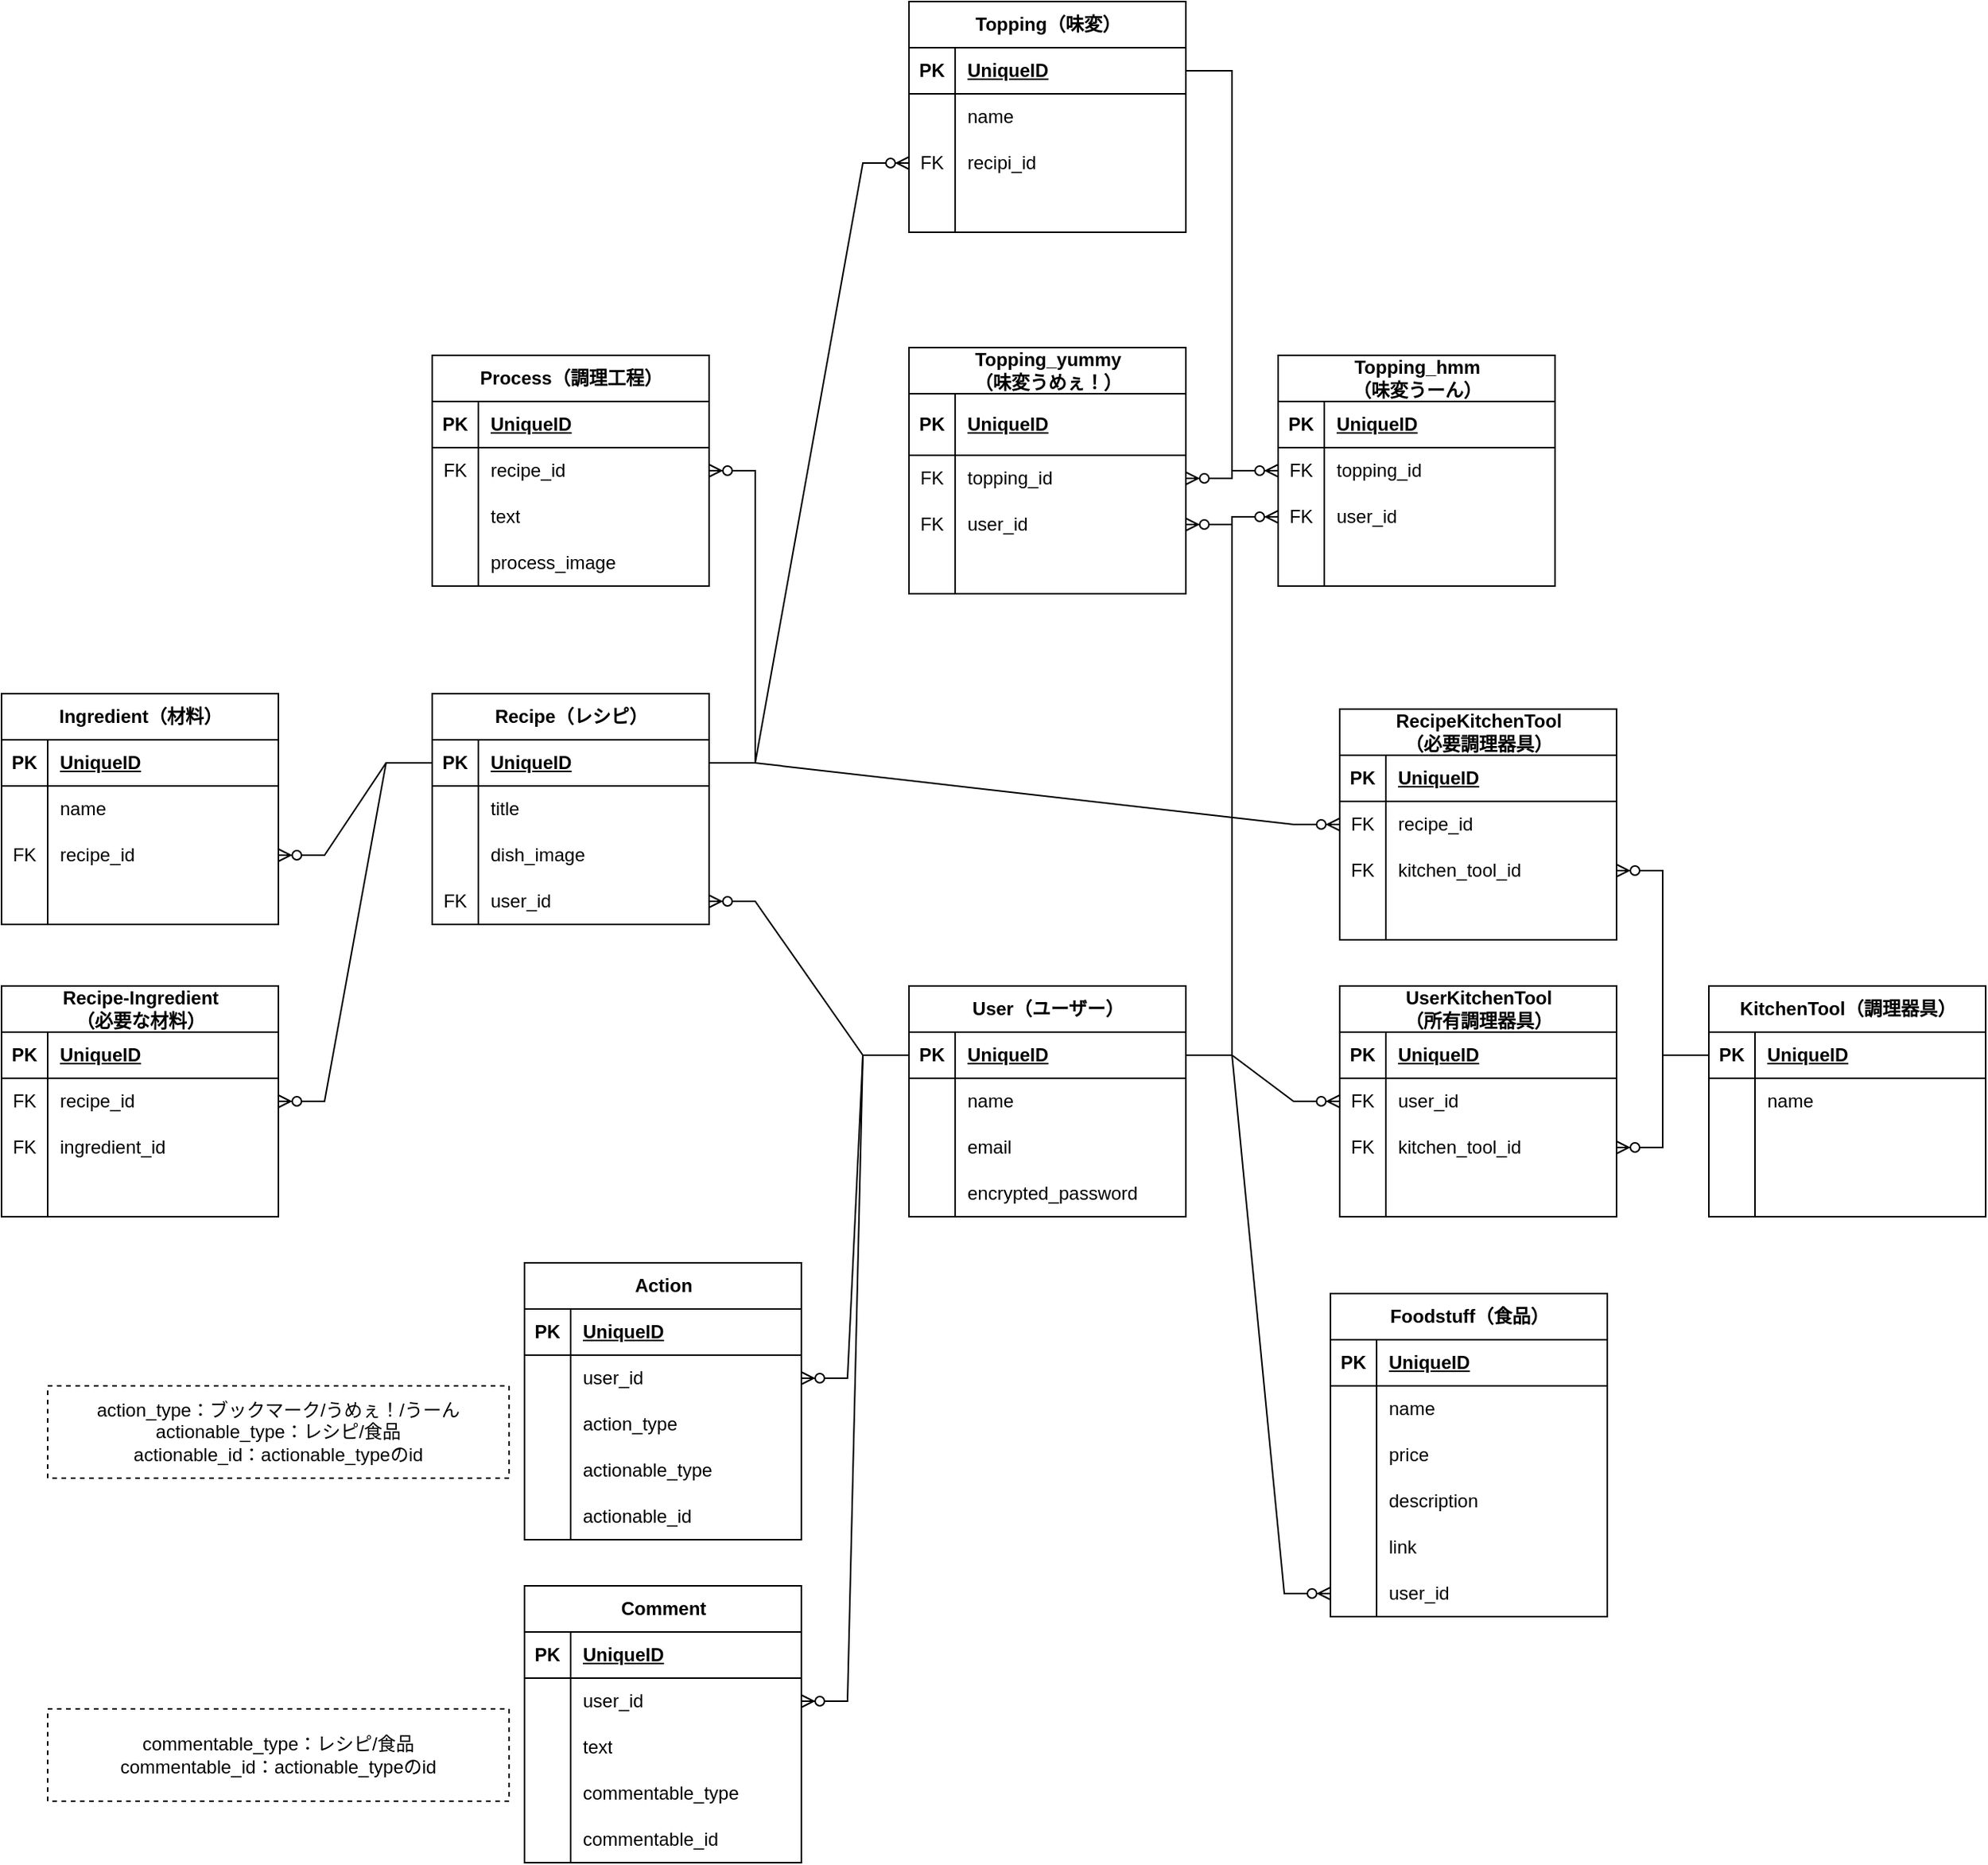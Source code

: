 <mxfile version="24.7.1" type="device">
  <diagram name="ページ1" id="t_sM5TkmQe1F6TnTYv9p">
    <mxGraphModel dx="1877" dy="1691" grid="1" gridSize="10" guides="1" tooltips="1" connect="1" arrows="1" fold="1" page="1" pageScale="1" pageWidth="827" pageHeight="1169" math="1" shadow="0">
      <root>
        <mxCell id="0" />
        <mxCell id="1" parent="0" />
        <mxCell id="vKtcrOpALwz0tnJFkvKI-5" value="User（ユーザー）" style="shape=table;startSize=30;container=1;collapsible=1;childLayout=tableLayout;fixedRows=1;rowLines=0;fontStyle=1;align=center;resizeLast=1;html=1;" parent="1" vertex="1">
          <mxGeometry x="50" y="-340" width="180" height="150" as="geometry" />
        </mxCell>
        <mxCell id="vKtcrOpALwz0tnJFkvKI-6" value="" style="shape=tableRow;horizontal=0;startSize=0;swimlaneHead=0;swimlaneBody=0;fillColor=none;collapsible=0;dropTarget=0;points=[[0,0.5],[1,0.5]];portConstraint=eastwest;top=0;left=0;right=0;bottom=1;" parent="vKtcrOpALwz0tnJFkvKI-5" vertex="1">
          <mxGeometry y="30" width="180" height="30" as="geometry" />
        </mxCell>
        <mxCell id="vKtcrOpALwz0tnJFkvKI-7" value="PK" style="shape=partialRectangle;connectable=0;fillColor=none;top=0;left=0;bottom=0;right=0;fontStyle=1;overflow=hidden;whiteSpace=wrap;html=1;" parent="vKtcrOpALwz0tnJFkvKI-6" vertex="1">
          <mxGeometry width="30" height="30" as="geometry">
            <mxRectangle width="30" height="30" as="alternateBounds" />
          </mxGeometry>
        </mxCell>
        <mxCell id="vKtcrOpALwz0tnJFkvKI-8" value="UniqueID" style="shape=partialRectangle;connectable=0;fillColor=none;top=0;left=0;bottom=0;right=0;align=left;spacingLeft=6;fontStyle=5;overflow=hidden;whiteSpace=wrap;html=1;" parent="vKtcrOpALwz0tnJFkvKI-6" vertex="1">
          <mxGeometry x="30" width="150" height="30" as="geometry">
            <mxRectangle width="150" height="30" as="alternateBounds" />
          </mxGeometry>
        </mxCell>
        <mxCell id="vKtcrOpALwz0tnJFkvKI-9" value="" style="shape=tableRow;horizontal=0;startSize=0;swimlaneHead=0;swimlaneBody=0;fillColor=none;collapsible=0;dropTarget=0;points=[[0,0.5],[1,0.5]];portConstraint=eastwest;top=0;left=0;right=0;bottom=0;" parent="vKtcrOpALwz0tnJFkvKI-5" vertex="1">
          <mxGeometry y="60" width="180" height="30" as="geometry" />
        </mxCell>
        <mxCell id="vKtcrOpALwz0tnJFkvKI-10" value="" style="shape=partialRectangle;connectable=0;fillColor=none;top=0;left=0;bottom=0;right=0;editable=1;overflow=hidden;whiteSpace=wrap;html=1;" parent="vKtcrOpALwz0tnJFkvKI-9" vertex="1">
          <mxGeometry width="30" height="30" as="geometry">
            <mxRectangle width="30" height="30" as="alternateBounds" />
          </mxGeometry>
        </mxCell>
        <mxCell id="vKtcrOpALwz0tnJFkvKI-11" value="name" style="shape=partialRectangle;connectable=0;fillColor=none;top=0;left=0;bottom=0;right=0;align=left;spacingLeft=6;overflow=hidden;whiteSpace=wrap;html=1;" parent="vKtcrOpALwz0tnJFkvKI-9" vertex="1">
          <mxGeometry x="30" width="150" height="30" as="geometry">
            <mxRectangle width="150" height="30" as="alternateBounds" />
          </mxGeometry>
        </mxCell>
        <mxCell id="vKtcrOpALwz0tnJFkvKI-12" value="" style="shape=tableRow;horizontal=0;startSize=0;swimlaneHead=0;swimlaneBody=0;fillColor=none;collapsible=0;dropTarget=0;points=[[0,0.5],[1,0.5]];portConstraint=eastwest;top=0;left=0;right=0;bottom=0;" parent="vKtcrOpALwz0tnJFkvKI-5" vertex="1">
          <mxGeometry y="90" width="180" height="30" as="geometry" />
        </mxCell>
        <mxCell id="vKtcrOpALwz0tnJFkvKI-13" value="" style="shape=partialRectangle;connectable=0;fillColor=none;top=0;left=0;bottom=0;right=0;editable=1;overflow=hidden;whiteSpace=wrap;html=1;" parent="vKtcrOpALwz0tnJFkvKI-12" vertex="1">
          <mxGeometry width="30" height="30" as="geometry">
            <mxRectangle width="30" height="30" as="alternateBounds" />
          </mxGeometry>
        </mxCell>
        <mxCell id="vKtcrOpALwz0tnJFkvKI-14" value="email" style="shape=partialRectangle;connectable=0;fillColor=none;top=0;left=0;bottom=0;right=0;align=left;spacingLeft=6;overflow=hidden;whiteSpace=wrap;html=1;" parent="vKtcrOpALwz0tnJFkvKI-12" vertex="1">
          <mxGeometry x="30" width="150" height="30" as="geometry">
            <mxRectangle width="150" height="30" as="alternateBounds" />
          </mxGeometry>
        </mxCell>
        <mxCell id="vKtcrOpALwz0tnJFkvKI-15" value="" style="shape=tableRow;horizontal=0;startSize=0;swimlaneHead=0;swimlaneBody=0;fillColor=none;collapsible=0;dropTarget=0;points=[[0,0.5],[1,0.5]];portConstraint=eastwest;top=0;left=0;right=0;bottom=0;" parent="vKtcrOpALwz0tnJFkvKI-5" vertex="1">
          <mxGeometry y="120" width="180" height="30" as="geometry" />
        </mxCell>
        <mxCell id="vKtcrOpALwz0tnJFkvKI-16" value="" style="shape=partialRectangle;connectable=0;fillColor=none;top=0;left=0;bottom=0;right=0;editable=1;overflow=hidden;whiteSpace=wrap;html=1;" parent="vKtcrOpALwz0tnJFkvKI-15" vertex="1">
          <mxGeometry width="30" height="30" as="geometry">
            <mxRectangle width="30" height="30" as="alternateBounds" />
          </mxGeometry>
        </mxCell>
        <mxCell id="vKtcrOpALwz0tnJFkvKI-17" value="encrypted_password" style="shape=partialRectangle;connectable=0;fillColor=none;top=0;left=0;bottom=0;right=0;align=left;spacingLeft=6;overflow=hidden;whiteSpace=wrap;html=1;" parent="vKtcrOpALwz0tnJFkvKI-15" vertex="1">
          <mxGeometry x="30" width="150" height="30" as="geometry">
            <mxRectangle width="150" height="30" as="alternateBounds" />
          </mxGeometry>
        </mxCell>
        <mxCell id="vKtcrOpALwz0tnJFkvKI-32" value="Recipe（レシピ）" style="shape=table;startSize=30;container=1;collapsible=1;childLayout=tableLayout;fixedRows=1;rowLines=0;fontStyle=1;align=center;resizeLast=1;html=1;" parent="1" vertex="1">
          <mxGeometry x="-260" y="-530" width="180" height="150" as="geometry" />
        </mxCell>
        <mxCell id="vKtcrOpALwz0tnJFkvKI-33" value="" style="shape=tableRow;horizontal=0;startSize=0;swimlaneHead=0;swimlaneBody=0;fillColor=none;collapsible=0;dropTarget=0;points=[[0,0.5],[1,0.5]];portConstraint=eastwest;top=0;left=0;right=0;bottom=1;" parent="vKtcrOpALwz0tnJFkvKI-32" vertex="1">
          <mxGeometry y="30" width="180" height="30" as="geometry" />
        </mxCell>
        <mxCell id="vKtcrOpALwz0tnJFkvKI-34" value="PK" style="shape=partialRectangle;connectable=0;fillColor=none;top=0;left=0;bottom=0;right=0;fontStyle=1;overflow=hidden;whiteSpace=wrap;html=1;" parent="vKtcrOpALwz0tnJFkvKI-33" vertex="1">
          <mxGeometry width="30" height="30" as="geometry">
            <mxRectangle width="30" height="30" as="alternateBounds" />
          </mxGeometry>
        </mxCell>
        <mxCell id="vKtcrOpALwz0tnJFkvKI-35" value="UniqueID" style="shape=partialRectangle;connectable=0;fillColor=none;top=0;left=0;bottom=0;right=0;align=left;spacingLeft=6;fontStyle=5;overflow=hidden;whiteSpace=wrap;html=1;" parent="vKtcrOpALwz0tnJFkvKI-33" vertex="1">
          <mxGeometry x="30" width="150" height="30" as="geometry">
            <mxRectangle width="150" height="30" as="alternateBounds" />
          </mxGeometry>
        </mxCell>
        <mxCell id="vKtcrOpALwz0tnJFkvKI-36" value="" style="shape=tableRow;horizontal=0;startSize=0;swimlaneHead=0;swimlaneBody=0;fillColor=none;collapsible=0;dropTarget=0;points=[[0,0.5],[1,0.5]];portConstraint=eastwest;top=0;left=0;right=0;bottom=0;" parent="vKtcrOpALwz0tnJFkvKI-32" vertex="1">
          <mxGeometry y="60" width="180" height="30" as="geometry" />
        </mxCell>
        <mxCell id="vKtcrOpALwz0tnJFkvKI-37" value="" style="shape=partialRectangle;connectable=0;fillColor=none;top=0;left=0;bottom=0;right=0;editable=1;overflow=hidden;whiteSpace=wrap;html=1;" parent="vKtcrOpALwz0tnJFkvKI-36" vertex="1">
          <mxGeometry width="30" height="30" as="geometry">
            <mxRectangle width="30" height="30" as="alternateBounds" />
          </mxGeometry>
        </mxCell>
        <mxCell id="vKtcrOpALwz0tnJFkvKI-38" value="title" style="shape=partialRectangle;connectable=0;fillColor=none;top=0;left=0;bottom=0;right=0;align=left;spacingLeft=6;overflow=hidden;whiteSpace=wrap;html=1;" parent="vKtcrOpALwz0tnJFkvKI-36" vertex="1">
          <mxGeometry x="30" width="150" height="30" as="geometry">
            <mxRectangle width="150" height="30" as="alternateBounds" />
          </mxGeometry>
        </mxCell>
        <mxCell id="vKtcrOpALwz0tnJFkvKI-39" value="" style="shape=tableRow;horizontal=0;startSize=0;swimlaneHead=0;swimlaneBody=0;fillColor=none;collapsible=0;dropTarget=0;points=[[0,0.5],[1,0.5]];portConstraint=eastwest;top=0;left=0;right=0;bottom=0;" parent="vKtcrOpALwz0tnJFkvKI-32" vertex="1">
          <mxGeometry y="90" width="180" height="30" as="geometry" />
        </mxCell>
        <mxCell id="vKtcrOpALwz0tnJFkvKI-40" value="" style="shape=partialRectangle;connectable=0;fillColor=none;top=0;left=0;bottom=0;right=0;editable=1;overflow=hidden;whiteSpace=wrap;html=1;" parent="vKtcrOpALwz0tnJFkvKI-39" vertex="1">
          <mxGeometry width="30" height="30" as="geometry">
            <mxRectangle width="30" height="30" as="alternateBounds" />
          </mxGeometry>
        </mxCell>
        <mxCell id="vKtcrOpALwz0tnJFkvKI-41" value="dish_image" style="shape=partialRectangle;connectable=0;fillColor=none;top=0;left=0;bottom=0;right=0;align=left;spacingLeft=6;overflow=hidden;whiteSpace=wrap;html=1;" parent="vKtcrOpALwz0tnJFkvKI-39" vertex="1">
          <mxGeometry x="30" width="150" height="30" as="geometry">
            <mxRectangle width="150" height="30" as="alternateBounds" />
          </mxGeometry>
        </mxCell>
        <mxCell id="vKtcrOpALwz0tnJFkvKI-42" value="" style="shape=tableRow;horizontal=0;startSize=0;swimlaneHead=0;swimlaneBody=0;fillColor=none;collapsible=0;dropTarget=0;points=[[0,0.5],[1,0.5]];portConstraint=eastwest;top=0;left=0;right=0;bottom=0;" parent="vKtcrOpALwz0tnJFkvKI-32" vertex="1">
          <mxGeometry y="120" width="180" height="30" as="geometry" />
        </mxCell>
        <mxCell id="vKtcrOpALwz0tnJFkvKI-43" value="FK" style="shape=partialRectangle;connectable=0;fillColor=none;top=0;left=0;bottom=0;right=0;editable=1;overflow=hidden;whiteSpace=wrap;html=1;" parent="vKtcrOpALwz0tnJFkvKI-42" vertex="1">
          <mxGeometry width="30" height="30" as="geometry">
            <mxRectangle width="30" height="30" as="alternateBounds" />
          </mxGeometry>
        </mxCell>
        <mxCell id="vKtcrOpALwz0tnJFkvKI-44" value="user_id" style="shape=partialRectangle;connectable=0;fillColor=none;top=0;left=0;bottom=0;right=0;align=left;spacingLeft=6;overflow=hidden;whiteSpace=wrap;html=1;" parent="vKtcrOpALwz0tnJFkvKI-42" vertex="1">
          <mxGeometry x="30" width="150" height="30" as="geometry">
            <mxRectangle width="150" height="30" as="alternateBounds" />
          </mxGeometry>
        </mxCell>
        <mxCell id="vKtcrOpALwz0tnJFkvKI-45" value="Foodstuff（食品）" style="shape=table;startSize=30;container=1;collapsible=1;childLayout=tableLayout;fixedRows=1;rowLines=0;fontStyle=1;align=center;resizeLast=1;html=1;" parent="1" vertex="1">
          <mxGeometry x="324" y="-140" width="180" height="210" as="geometry" />
        </mxCell>
        <mxCell id="vKtcrOpALwz0tnJFkvKI-46" value="" style="shape=tableRow;horizontal=0;startSize=0;swimlaneHead=0;swimlaneBody=0;fillColor=none;collapsible=0;dropTarget=0;points=[[0,0.5],[1,0.5]];portConstraint=eastwest;top=0;left=0;right=0;bottom=1;" parent="vKtcrOpALwz0tnJFkvKI-45" vertex="1">
          <mxGeometry y="30" width="180" height="30" as="geometry" />
        </mxCell>
        <mxCell id="vKtcrOpALwz0tnJFkvKI-47" value="PK" style="shape=partialRectangle;connectable=0;fillColor=none;top=0;left=0;bottom=0;right=0;fontStyle=1;overflow=hidden;whiteSpace=wrap;html=1;" parent="vKtcrOpALwz0tnJFkvKI-46" vertex="1">
          <mxGeometry width="30" height="30" as="geometry">
            <mxRectangle width="30" height="30" as="alternateBounds" />
          </mxGeometry>
        </mxCell>
        <mxCell id="vKtcrOpALwz0tnJFkvKI-48" value="UniqueID" style="shape=partialRectangle;connectable=0;fillColor=none;top=0;left=0;bottom=0;right=0;align=left;spacingLeft=6;fontStyle=5;overflow=hidden;whiteSpace=wrap;html=1;" parent="vKtcrOpALwz0tnJFkvKI-46" vertex="1">
          <mxGeometry x="30" width="150" height="30" as="geometry">
            <mxRectangle width="150" height="30" as="alternateBounds" />
          </mxGeometry>
        </mxCell>
        <mxCell id="vKtcrOpALwz0tnJFkvKI-49" value="" style="shape=tableRow;horizontal=0;startSize=0;swimlaneHead=0;swimlaneBody=0;fillColor=none;collapsible=0;dropTarget=0;points=[[0,0.5],[1,0.5]];portConstraint=eastwest;top=0;left=0;right=0;bottom=0;" parent="vKtcrOpALwz0tnJFkvKI-45" vertex="1">
          <mxGeometry y="60" width="180" height="30" as="geometry" />
        </mxCell>
        <mxCell id="vKtcrOpALwz0tnJFkvKI-50" value="" style="shape=partialRectangle;connectable=0;fillColor=none;top=0;left=0;bottom=0;right=0;editable=1;overflow=hidden;whiteSpace=wrap;html=1;" parent="vKtcrOpALwz0tnJFkvKI-49" vertex="1">
          <mxGeometry width="30" height="30" as="geometry">
            <mxRectangle width="30" height="30" as="alternateBounds" />
          </mxGeometry>
        </mxCell>
        <mxCell id="vKtcrOpALwz0tnJFkvKI-51" value="name" style="shape=partialRectangle;connectable=0;fillColor=none;top=0;left=0;bottom=0;right=0;align=left;spacingLeft=6;overflow=hidden;whiteSpace=wrap;html=1;" parent="vKtcrOpALwz0tnJFkvKI-49" vertex="1">
          <mxGeometry x="30" width="150" height="30" as="geometry">
            <mxRectangle width="150" height="30" as="alternateBounds" />
          </mxGeometry>
        </mxCell>
        <mxCell id="vKtcrOpALwz0tnJFkvKI-52" value="" style="shape=tableRow;horizontal=0;startSize=0;swimlaneHead=0;swimlaneBody=0;fillColor=none;collapsible=0;dropTarget=0;points=[[0,0.5],[1,0.5]];portConstraint=eastwest;top=0;left=0;right=0;bottom=0;" parent="vKtcrOpALwz0tnJFkvKI-45" vertex="1">
          <mxGeometry y="90" width="180" height="30" as="geometry" />
        </mxCell>
        <mxCell id="vKtcrOpALwz0tnJFkvKI-53" value="" style="shape=partialRectangle;connectable=0;fillColor=none;top=0;left=0;bottom=0;right=0;editable=1;overflow=hidden;whiteSpace=wrap;html=1;" parent="vKtcrOpALwz0tnJFkvKI-52" vertex="1">
          <mxGeometry width="30" height="30" as="geometry">
            <mxRectangle width="30" height="30" as="alternateBounds" />
          </mxGeometry>
        </mxCell>
        <mxCell id="vKtcrOpALwz0tnJFkvKI-54" value="price" style="shape=partialRectangle;connectable=0;fillColor=none;top=0;left=0;bottom=0;right=0;align=left;spacingLeft=6;overflow=hidden;whiteSpace=wrap;html=1;" parent="vKtcrOpALwz0tnJFkvKI-52" vertex="1">
          <mxGeometry x="30" width="150" height="30" as="geometry">
            <mxRectangle width="150" height="30" as="alternateBounds" />
          </mxGeometry>
        </mxCell>
        <mxCell id="vKtcrOpALwz0tnJFkvKI-55" value="" style="shape=tableRow;horizontal=0;startSize=0;swimlaneHead=0;swimlaneBody=0;fillColor=none;collapsible=0;dropTarget=0;points=[[0,0.5],[1,0.5]];portConstraint=eastwest;top=0;left=0;right=0;bottom=0;" parent="vKtcrOpALwz0tnJFkvKI-45" vertex="1">
          <mxGeometry y="120" width="180" height="30" as="geometry" />
        </mxCell>
        <mxCell id="vKtcrOpALwz0tnJFkvKI-56" value="" style="shape=partialRectangle;connectable=0;fillColor=none;top=0;left=0;bottom=0;right=0;editable=1;overflow=hidden;whiteSpace=wrap;html=1;" parent="vKtcrOpALwz0tnJFkvKI-55" vertex="1">
          <mxGeometry width="30" height="30" as="geometry">
            <mxRectangle width="30" height="30" as="alternateBounds" />
          </mxGeometry>
        </mxCell>
        <mxCell id="vKtcrOpALwz0tnJFkvKI-57" value="description" style="shape=partialRectangle;connectable=0;fillColor=none;top=0;left=0;bottom=0;right=0;align=left;spacingLeft=6;overflow=hidden;whiteSpace=wrap;html=1;" parent="vKtcrOpALwz0tnJFkvKI-55" vertex="1">
          <mxGeometry x="30" width="150" height="30" as="geometry">
            <mxRectangle width="150" height="30" as="alternateBounds" />
          </mxGeometry>
        </mxCell>
        <mxCell id="tmU5fdXqp-zDe1BbRuQ6-5" style="shape=tableRow;horizontal=0;startSize=0;swimlaneHead=0;swimlaneBody=0;fillColor=none;collapsible=0;dropTarget=0;points=[[0,0.5],[1,0.5]];portConstraint=eastwest;top=0;left=0;right=0;bottom=0;" vertex="1" parent="vKtcrOpALwz0tnJFkvKI-45">
          <mxGeometry y="150" width="180" height="30" as="geometry" />
        </mxCell>
        <mxCell id="tmU5fdXqp-zDe1BbRuQ6-6" style="shape=partialRectangle;connectable=0;fillColor=none;top=0;left=0;bottom=0;right=0;editable=1;overflow=hidden;whiteSpace=wrap;html=1;" vertex="1" parent="tmU5fdXqp-zDe1BbRuQ6-5">
          <mxGeometry width="30" height="30" as="geometry">
            <mxRectangle width="30" height="30" as="alternateBounds" />
          </mxGeometry>
        </mxCell>
        <mxCell id="tmU5fdXqp-zDe1BbRuQ6-7" value="link" style="shape=partialRectangle;connectable=0;fillColor=none;top=0;left=0;bottom=0;right=0;align=left;spacingLeft=6;overflow=hidden;whiteSpace=wrap;html=1;" vertex="1" parent="tmU5fdXqp-zDe1BbRuQ6-5">
          <mxGeometry x="30" width="150" height="30" as="geometry">
            <mxRectangle width="150" height="30" as="alternateBounds" />
          </mxGeometry>
        </mxCell>
        <mxCell id="tmU5fdXqp-zDe1BbRuQ6-11" style="shape=tableRow;horizontal=0;startSize=0;swimlaneHead=0;swimlaneBody=0;fillColor=none;collapsible=0;dropTarget=0;points=[[0,0.5],[1,0.5]];portConstraint=eastwest;top=0;left=0;right=0;bottom=0;" vertex="1" parent="vKtcrOpALwz0tnJFkvKI-45">
          <mxGeometry y="180" width="180" height="30" as="geometry" />
        </mxCell>
        <mxCell id="tmU5fdXqp-zDe1BbRuQ6-12" style="shape=partialRectangle;connectable=0;fillColor=none;top=0;left=0;bottom=0;right=0;editable=1;overflow=hidden;whiteSpace=wrap;html=1;" vertex="1" parent="tmU5fdXqp-zDe1BbRuQ6-11">
          <mxGeometry width="30" height="30" as="geometry">
            <mxRectangle width="30" height="30" as="alternateBounds" />
          </mxGeometry>
        </mxCell>
        <mxCell id="tmU5fdXqp-zDe1BbRuQ6-13" value="user_id" style="shape=partialRectangle;connectable=0;fillColor=none;top=0;left=0;bottom=0;right=0;align=left;spacingLeft=6;overflow=hidden;whiteSpace=wrap;html=1;" vertex="1" parent="tmU5fdXqp-zDe1BbRuQ6-11">
          <mxGeometry x="30" width="150" height="30" as="geometry">
            <mxRectangle width="150" height="30" as="alternateBounds" />
          </mxGeometry>
        </mxCell>
        <mxCell id="vKtcrOpALwz0tnJFkvKI-163" value="Topping（味変）" style="shape=table;startSize=30;container=1;collapsible=1;childLayout=tableLayout;fixedRows=1;rowLines=0;fontStyle=1;align=center;resizeLast=1;html=1;" parent="1" vertex="1">
          <mxGeometry x="50" y="-980" width="180" height="150" as="geometry" />
        </mxCell>
        <mxCell id="vKtcrOpALwz0tnJFkvKI-164" value="" style="shape=tableRow;horizontal=0;startSize=0;swimlaneHead=0;swimlaneBody=0;fillColor=none;collapsible=0;dropTarget=0;points=[[0,0.5],[1,0.5]];portConstraint=eastwest;top=0;left=0;right=0;bottom=1;" parent="vKtcrOpALwz0tnJFkvKI-163" vertex="1">
          <mxGeometry y="30" width="180" height="30" as="geometry" />
        </mxCell>
        <mxCell id="vKtcrOpALwz0tnJFkvKI-165" value="PK" style="shape=partialRectangle;connectable=0;fillColor=none;top=0;left=0;bottom=0;right=0;fontStyle=1;overflow=hidden;whiteSpace=wrap;html=1;" parent="vKtcrOpALwz0tnJFkvKI-164" vertex="1">
          <mxGeometry width="30" height="30" as="geometry">
            <mxRectangle width="30" height="30" as="alternateBounds" />
          </mxGeometry>
        </mxCell>
        <mxCell id="vKtcrOpALwz0tnJFkvKI-166" value="UniqueID" style="shape=partialRectangle;connectable=0;fillColor=none;top=0;left=0;bottom=0;right=0;align=left;spacingLeft=6;fontStyle=5;overflow=hidden;whiteSpace=wrap;html=1;" parent="vKtcrOpALwz0tnJFkvKI-164" vertex="1">
          <mxGeometry x="30" width="150" height="30" as="geometry">
            <mxRectangle width="150" height="30" as="alternateBounds" />
          </mxGeometry>
        </mxCell>
        <mxCell id="vKtcrOpALwz0tnJFkvKI-167" value="" style="shape=tableRow;horizontal=0;startSize=0;swimlaneHead=0;swimlaneBody=0;fillColor=none;collapsible=0;dropTarget=0;points=[[0,0.5],[1,0.5]];portConstraint=eastwest;top=0;left=0;right=0;bottom=0;" parent="vKtcrOpALwz0tnJFkvKI-163" vertex="1">
          <mxGeometry y="60" width="180" height="30" as="geometry" />
        </mxCell>
        <mxCell id="vKtcrOpALwz0tnJFkvKI-168" value="" style="shape=partialRectangle;connectable=0;fillColor=none;top=0;left=0;bottom=0;right=0;editable=1;overflow=hidden;whiteSpace=wrap;html=1;" parent="vKtcrOpALwz0tnJFkvKI-167" vertex="1">
          <mxGeometry width="30" height="30" as="geometry">
            <mxRectangle width="30" height="30" as="alternateBounds" />
          </mxGeometry>
        </mxCell>
        <mxCell id="vKtcrOpALwz0tnJFkvKI-169" value="name" style="shape=partialRectangle;connectable=0;fillColor=none;top=0;left=0;bottom=0;right=0;align=left;spacingLeft=6;overflow=hidden;whiteSpace=wrap;html=1;" parent="vKtcrOpALwz0tnJFkvKI-167" vertex="1">
          <mxGeometry x="30" width="150" height="30" as="geometry">
            <mxRectangle width="150" height="30" as="alternateBounds" />
          </mxGeometry>
        </mxCell>
        <mxCell id="vKtcrOpALwz0tnJFkvKI-170" value="" style="shape=tableRow;horizontal=0;startSize=0;swimlaneHead=0;swimlaneBody=0;fillColor=none;collapsible=0;dropTarget=0;points=[[0,0.5],[1,0.5]];portConstraint=eastwest;top=0;left=0;right=0;bottom=0;" parent="vKtcrOpALwz0tnJFkvKI-163" vertex="1">
          <mxGeometry y="90" width="180" height="30" as="geometry" />
        </mxCell>
        <mxCell id="vKtcrOpALwz0tnJFkvKI-171" value="FK" style="shape=partialRectangle;connectable=0;fillColor=none;top=0;left=0;bottom=0;right=0;editable=1;overflow=hidden;whiteSpace=wrap;html=1;" parent="vKtcrOpALwz0tnJFkvKI-170" vertex="1">
          <mxGeometry width="30" height="30" as="geometry">
            <mxRectangle width="30" height="30" as="alternateBounds" />
          </mxGeometry>
        </mxCell>
        <mxCell id="vKtcrOpALwz0tnJFkvKI-172" value="recipi_id" style="shape=partialRectangle;connectable=0;fillColor=none;top=0;left=0;bottom=0;right=0;align=left;spacingLeft=6;overflow=hidden;whiteSpace=wrap;html=1;" parent="vKtcrOpALwz0tnJFkvKI-170" vertex="1">
          <mxGeometry x="30" width="150" height="30" as="geometry">
            <mxRectangle width="150" height="30" as="alternateBounds" />
          </mxGeometry>
        </mxCell>
        <mxCell id="vKtcrOpALwz0tnJFkvKI-173" value="" style="shape=tableRow;horizontal=0;startSize=0;swimlaneHead=0;swimlaneBody=0;fillColor=none;collapsible=0;dropTarget=0;points=[[0,0.5],[1,0.5]];portConstraint=eastwest;top=0;left=0;right=0;bottom=0;" parent="vKtcrOpALwz0tnJFkvKI-163" vertex="1">
          <mxGeometry y="120" width="180" height="30" as="geometry" />
        </mxCell>
        <mxCell id="vKtcrOpALwz0tnJFkvKI-174" value="" style="shape=partialRectangle;connectable=0;fillColor=none;top=0;left=0;bottom=0;right=0;editable=1;overflow=hidden;whiteSpace=wrap;html=1;" parent="vKtcrOpALwz0tnJFkvKI-173" vertex="1">
          <mxGeometry width="30" height="30" as="geometry">
            <mxRectangle width="30" height="30" as="alternateBounds" />
          </mxGeometry>
        </mxCell>
        <mxCell id="vKtcrOpALwz0tnJFkvKI-175" value="" style="shape=partialRectangle;connectable=0;fillColor=none;top=0;left=0;bottom=0;right=0;align=left;spacingLeft=6;overflow=hidden;whiteSpace=wrap;html=1;" parent="vKtcrOpALwz0tnJFkvKI-173" vertex="1">
          <mxGeometry x="30" width="150" height="30" as="geometry">
            <mxRectangle width="150" height="30" as="alternateBounds" />
          </mxGeometry>
        </mxCell>
        <mxCell id="vKtcrOpALwz0tnJFkvKI-215" value="KitchenTool（調理器具）" style="shape=table;startSize=30;container=1;collapsible=1;childLayout=tableLayout;fixedRows=1;rowLines=0;fontStyle=1;align=center;resizeLast=1;html=1;" parent="1" vertex="1">
          <mxGeometry x="570" y="-340" width="180" height="150" as="geometry" />
        </mxCell>
        <mxCell id="vKtcrOpALwz0tnJFkvKI-216" value="" style="shape=tableRow;horizontal=0;startSize=0;swimlaneHead=0;swimlaneBody=0;fillColor=none;collapsible=0;dropTarget=0;points=[[0,0.5],[1,0.5]];portConstraint=eastwest;top=0;left=0;right=0;bottom=1;" parent="vKtcrOpALwz0tnJFkvKI-215" vertex="1">
          <mxGeometry y="30" width="180" height="30" as="geometry" />
        </mxCell>
        <mxCell id="vKtcrOpALwz0tnJFkvKI-217" value="PK" style="shape=partialRectangle;connectable=0;fillColor=none;top=0;left=0;bottom=0;right=0;fontStyle=1;overflow=hidden;whiteSpace=wrap;html=1;" parent="vKtcrOpALwz0tnJFkvKI-216" vertex="1">
          <mxGeometry width="30" height="30" as="geometry">
            <mxRectangle width="30" height="30" as="alternateBounds" />
          </mxGeometry>
        </mxCell>
        <mxCell id="vKtcrOpALwz0tnJFkvKI-218" value="UniqueID" style="shape=partialRectangle;connectable=0;fillColor=none;top=0;left=0;bottom=0;right=0;align=left;spacingLeft=6;fontStyle=5;overflow=hidden;whiteSpace=wrap;html=1;" parent="vKtcrOpALwz0tnJFkvKI-216" vertex="1">
          <mxGeometry x="30" width="150" height="30" as="geometry">
            <mxRectangle width="150" height="30" as="alternateBounds" />
          </mxGeometry>
        </mxCell>
        <mxCell id="vKtcrOpALwz0tnJFkvKI-219" value="" style="shape=tableRow;horizontal=0;startSize=0;swimlaneHead=0;swimlaneBody=0;fillColor=none;collapsible=0;dropTarget=0;points=[[0,0.5],[1,0.5]];portConstraint=eastwest;top=0;left=0;right=0;bottom=0;" parent="vKtcrOpALwz0tnJFkvKI-215" vertex="1">
          <mxGeometry y="60" width="180" height="30" as="geometry" />
        </mxCell>
        <mxCell id="vKtcrOpALwz0tnJFkvKI-220" value="" style="shape=partialRectangle;connectable=0;fillColor=none;top=0;left=0;bottom=0;right=0;editable=1;overflow=hidden;whiteSpace=wrap;html=1;" parent="vKtcrOpALwz0tnJFkvKI-219" vertex="1">
          <mxGeometry width="30" height="30" as="geometry">
            <mxRectangle width="30" height="30" as="alternateBounds" />
          </mxGeometry>
        </mxCell>
        <mxCell id="vKtcrOpALwz0tnJFkvKI-221" value="name" style="shape=partialRectangle;connectable=0;fillColor=none;top=0;left=0;bottom=0;right=0;align=left;spacingLeft=6;overflow=hidden;whiteSpace=wrap;html=1;" parent="vKtcrOpALwz0tnJFkvKI-219" vertex="1">
          <mxGeometry x="30" width="150" height="30" as="geometry">
            <mxRectangle width="150" height="30" as="alternateBounds" />
          </mxGeometry>
        </mxCell>
        <mxCell id="vKtcrOpALwz0tnJFkvKI-222" value="" style="shape=tableRow;horizontal=0;startSize=0;swimlaneHead=0;swimlaneBody=0;fillColor=none;collapsible=0;dropTarget=0;points=[[0,0.5],[1,0.5]];portConstraint=eastwest;top=0;left=0;right=0;bottom=0;" parent="vKtcrOpALwz0tnJFkvKI-215" vertex="1">
          <mxGeometry y="90" width="180" height="30" as="geometry" />
        </mxCell>
        <mxCell id="vKtcrOpALwz0tnJFkvKI-223" value="" style="shape=partialRectangle;connectable=0;fillColor=none;top=0;left=0;bottom=0;right=0;editable=1;overflow=hidden;whiteSpace=wrap;html=1;" parent="vKtcrOpALwz0tnJFkvKI-222" vertex="1">
          <mxGeometry width="30" height="30" as="geometry">
            <mxRectangle width="30" height="30" as="alternateBounds" />
          </mxGeometry>
        </mxCell>
        <mxCell id="vKtcrOpALwz0tnJFkvKI-224" value="" style="shape=partialRectangle;connectable=0;fillColor=none;top=0;left=0;bottom=0;right=0;align=left;spacingLeft=6;overflow=hidden;whiteSpace=wrap;html=1;" parent="vKtcrOpALwz0tnJFkvKI-222" vertex="1">
          <mxGeometry x="30" width="150" height="30" as="geometry">
            <mxRectangle width="150" height="30" as="alternateBounds" />
          </mxGeometry>
        </mxCell>
        <mxCell id="vKtcrOpALwz0tnJFkvKI-225" value="" style="shape=tableRow;horizontal=0;startSize=0;swimlaneHead=0;swimlaneBody=0;fillColor=none;collapsible=0;dropTarget=0;points=[[0,0.5],[1,0.5]];portConstraint=eastwest;top=0;left=0;right=0;bottom=0;" parent="vKtcrOpALwz0tnJFkvKI-215" vertex="1">
          <mxGeometry y="120" width="180" height="30" as="geometry" />
        </mxCell>
        <mxCell id="vKtcrOpALwz0tnJFkvKI-226" value="" style="shape=partialRectangle;connectable=0;fillColor=none;top=0;left=0;bottom=0;right=0;editable=1;overflow=hidden;whiteSpace=wrap;html=1;" parent="vKtcrOpALwz0tnJFkvKI-225" vertex="1">
          <mxGeometry width="30" height="30" as="geometry">
            <mxRectangle width="30" height="30" as="alternateBounds" />
          </mxGeometry>
        </mxCell>
        <mxCell id="vKtcrOpALwz0tnJFkvKI-227" value="" style="shape=partialRectangle;connectable=0;fillColor=none;top=0;left=0;bottom=0;right=0;align=left;spacingLeft=6;overflow=hidden;whiteSpace=wrap;html=1;" parent="vKtcrOpALwz0tnJFkvKI-225" vertex="1">
          <mxGeometry x="30" width="150" height="30" as="geometry">
            <mxRectangle width="150" height="30" as="alternateBounds" />
          </mxGeometry>
        </mxCell>
        <mxCell id="vKtcrOpALwz0tnJFkvKI-228" value="Process（調理工程）" style="shape=table;startSize=30;container=1;collapsible=1;childLayout=tableLayout;fixedRows=1;rowLines=0;fontStyle=1;align=center;resizeLast=1;html=1;" parent="1" vertex="1">
          <mxGeometry x="-260" y="-750" width="180" height="150" as="geometry" />
        </mxCell>
        <mxCell id="vKtcrOpALwz0tnJFkvKI-229" value="" style="shape=tableRow;horizontal=0;startSize=0;swimlaneHead=0;swimlaneBody=0;fillColor=none;collapsible=0;dropTarget=0;points=[[0,0.5],[1,0.5]];portConstraint=eastwest;top=0;left=0;right=0;bottom=1;" parent="vKtcrOpALwz0tnJFkvKI-228" vertex="1">
          <mxGeometry y="30" width="180" height="30" as="geometry" />
        </mxCell>
        <mxCell id="vKtcrOpALwz0tnJFkvKI-230" value="PK" style="shape=partialRectangle;connectable=0;fillColor=none;top=0;left=0;bottom=0;right=0;fontStyle=1;overflow=hidden;whiteSpace=wrap;html=1;" parent="vKtcrOpALwz0tnJFkvKI-229" vertex="1">
          <mxGeometry width="30" height="30" as="geometry">
            <mxRectangle width="30" height="30" as="alternateBounds" />
          </mxGeometry>
        </mxCell>
        <mxCell id="vKtcrOpALwz0tnJFkvKI-231" value="UniqueID" style="shape=partialRectangle;connectable=0;fillColor=none;top=0;left=0;bottom=0;right=0;align=left;spacingLeft=6;fontStyle=5;overflow=hidden;whiteSpace=wrap;html=1;" parent="vKtcrOpALwz0tnJFkvKI-229" vertex="1">
          <mxGeometry x="30" width="150" height="30" as="geometry">
            <mxRectangle width="150" height="30" as="alternateBounds" />
          </mxGeometry>
        </mxCell>
        <mxCell id="vKtcrOpALwz0tnJFkvKI-235" value="" style="shape=tableRow;horizontal=0;startSize=0;swimlaneHead=0;swimlaneBody=0;fillColor=none;collapsible=0;dropTarget=0;points=[[0,0.5],[1,0.5]];portConstraint=eastwest;top=0;left=0;right=0;bottom=0;" parent="vKtcrOpALwz0tnJFkvKI-228" vertex="1">
          <mxGeometry y="60" width="180" height="30" as="geometry" />
        </mxCell>
        <mxCell id="vKtcrOpALwz0tnJFkvKI-236" value="FK" style="shape=partialRectangle;connectable=0;fillColor=none;top=0;left=0;bottom=0;right=0;editable=1;overflow=hidden;whiteSpace=wrap;html=1;" parent="vKtcrOpALwz0tnJFkvKI-235" vertex="1">
          <mxGeometry width="30" height="30" as="geometry">
            <mxRectangle width="30" height="30" as="alternateBounds" />
          </mxGeometry>
        </mxCell>
        <mxCell id="vKtcrOpALwz0tnJFkvKI-237" value="recipe_id" style="shape=partialRectangle;connectable=0;fillColor=none;top=0;left=0;bottom=0;right=0;align=left;spacingLeft=6;overflow=hidden;whiteSpace=wrap;html=1;" parent="vKtcrOpALwz0tnJFkvKI-235" vertex="1">
          <mxGeometry x="30" width="150" height="30" as="geometry">
            <mxRectangle width="150" height="30" as="alternateBounds" />
          </mxGeometry>
        </mxCell>
        <mxCell id="vKtcrOpALwz0tnJFkvKI-232" value="" style="shape=tableRow;horizontal=0;startSize=0;swimlaneHead=0;swimlaneBody=0;fillColor=none;collapsible=0;dropTarget=0;points=[[0,0.5],[1,0.5]];portConstraint=eastwest;top=0;left=0;right=0;bottom=0;" parent="vKtcrOpALwz0tnJFkvKI-228" vertex="1">
          <mxGeometry y="90" width="180" height="30" as="geometry" />
        </mxCell>
        <mxCell id="vKtcrOpALwz0tnJFkvKI-233" value="" style="shape=partialRectangle;connectable=0;fillColor=none;top=0;left=0;bottom=0;right=0;editable=1;overflow=hidden;whiteSpace=wrap;html=1;" parent="vKtcrOpALwz0tnJFkvKI-232" vertex="1">
          <mxGeometry width="30" height="30" as="geometry">
            <mxRectangle width="30" height="30" as="alternateBounds" />
          </mxGeometry>
        </mxCell>
        <mxCell id="vKtcrOpALwz0tnJFkvKI-234" value="text" style="shape=partialRectangle;connectable=0;fillColor=none;top=0;left=0;bottom=0;right=0;align=left;spacingLeft=6;overflow=hidden;whiteSpace=wrap;html=1;" parent="vKtcrOpALwz0tnJFkvKI-232" vertex="1">
          <mxGeometry x="30" width="150" height="30" as="geometry">
            <mxRectangle width="150" height="30" as="alternateBounds" />
          </mxGeometry>
        </mxCell>
        <mxCell id="vKtcrOpALwz0tnJFkvKI-238" value="" style="shape=tableRow;horizontal=0;startSize=0;swimlaneHead=0;swimlaneBody=0;fillColor=none;collapsible=0;dropTarget=0;points=[[0,0.5],[1,0.5]];portConstraint=eastwest;top=0;left=0;right=0;bottom=0;" parent="vKtcrOpALwz0tnJFkvKI-228" vertex="1">
          <mxGeometry y="120" width="180" height="30" as="geometry" />
        </mxCell>
        <mxCell id="vKtcrOpALwz0tnJFkvKI-239" value="" style="shape=partialRectangle;connectable=0;fillColor=none;top=0;left=0;bottom=0;right=0;editable=1;overflow=hidden;whiteSpace=wrap;html=1;" parent="vKtcrOpALwz0tnJFkvKI-238" vertex="1">
          <mxGeometry width="30" height="30" as="geometry">
            <mxRectangle width="30" height="30" as="alternateBounds" />
          </mxGeometry>
        </mxCell>
        <mxCell id="vKtcrOpALwz0tnJFkvKI-240" value="process_image" style="shape=partialRectangle;connectable=0;fillColor=none;top=0;left=0;bottom=0;right=0;align=left;spacingLeft=6;overflow=hidden;whiteSpace=wrap;html=1;" parent="vKtcrOpALwz0tnJFkvKI-238" vertex="1">
          <mxGeometry x="30" width="150" height="30" as="geometry">
            <mxRectangle width="150" height="30" as="alternateBounds" />
          </mxGeometry>
        </mxCell>
        <mxCell id="vKtcrOpALwz0tnJFkvKI-242" value="Ingredient（材料）" style="shape=table;startSize=30;container=1;collapsible=1;childLayout=tableLayout;fixedRows=1;rowLines=0;fontStyle=1;align=center;resizeLast=1;html=1;" parent="1" vertex="1">
          <mxGeometry x="-540" y="-530" width="180" height="150" as="geometry" />
        </mxCell>
        <mxCell id="vKtcrOpALwz0tnJFkvKI-243" value="" style="shape=tableRow;horizontal=0;startSize=0;swimlaneHead=0;swimlaneBody=0;fillColor=none;collapsible=0;dropTarget=0;points=[[0,0.5],[1,0.5]];portConstraint=eastwest;top=0;left=0;right=0;bottom=1;" parent="vKtcrOpALwz0tnJFkvKI-242" vertex="1">
          <mxGeometry y="30" width="180" height="30" as="geometry" />
        </mxCell>
        <mxCell id="vKtcrOpALwz0tnJFkvKI-244" value="PK" style="shape=partialRectangle;connectable=0;fillColor=none;top=0;left=0;bottom=0;right=0;fontStyle=1;overflow=hidden;whiteSpace=wrap;html=1;" parent="vKtcrOpALwz0tnJFkvKI-243" vertex="1">
          <mxGeometry width="30" height="30" as="geometry">
            <mxRectangle width="30" height="30" as="alternateBounds" />
          </mxGeometry>
        </mxCell>
        <mxCell id="vKtcrOpALwz0tnJFkvKI-245" value="UniqueID" style="shape=partialRectangle;connectable=0;fillColor=none;top=0;left=0;bottom=0;right=0;align=left;spacingLeft=6;fontStyle=5;overflow=hidden;whiteSpace=wrap;html=1;" parent="vKtcrOpALwz0tnJFkvKI-243" vertex="1">
          <mxGeometry x="30" width="150" height="30" as="geometry">
            <mxRectangle width="150" height="30" as="alternateBounds" />
          </mxGeometry>
        </mxCell>
        <mxCell id="vKtcrOpALwz0tnJFkvKI-246" value="" style="shape=tableRow;horizontal=0;startSize=0;swimlaneHead=0;swimlaneBody=0;fillColor=none;collapsible=0;dropTarget=0;points=[[0,0.5],[1,0.5]];portConstraint=eastwest;top=0;left=0;right=0;bottom=0;" parent="vKtcrOpALwz0tnJFkvKI-242" vertex="1">
          <mxGeometry y="60" width="180" height="30" as="geometry" />
        </mxCell>
        <mxCell id="vKtcrOpALwz0tnJFkvKI-247" value="" style="shape=partialRectangle;connectable=0;fillColor=none;top=0;left=0;bottom=0;right=0;editable=1;overflow=hidden;whiteSpace=wrap;html=1;" parent="vKtcrOpALwz0tnJFkvKI-246" vertex="1">
          <mxGeometry width="30" height="30" as="geometry">
            <mxRectangle width="30" height="30" as="alternateBounds" />
          </mxGeometry>
        </mxCell>
        <mxCell id="vKtcrOpALwz0tnJFkvKI-248" value="name" style="shape=partialRectangle;connectable=0;fillColor=none;top=0;left=0;bottom=0;right=0;align=left;spacingLeft=6;overflow=hidden;whiteSpace=wrap;html=1;" parent="vKtcrOpALwz0tnJFkvKI-246" vertex="1">
          <mxGeometry x="30" width="150" height="30" as="geometry">
            <mxRectangle width="150" height="30" as="alternateBounds" />
          </mxGeometry>
        </mxCell>
        <mxCell id="vKtcrOpALwz0tnJFkvKI-249" value="" style="shape=tableRow;horizontal=0;startSize=0;swimlaneHead=0;swimlaneBody=0;fillColor=none;collapsible=0;dropTarget=0;points=[[0,0.5],[1,0.5]];portConstraint=eastwest;top=0;left=0;right=0;bottom=0;" parent="vKtcrOpALwz0tnJFkvKI-242" vertex="1">
          <mxGeometry y="90" width="180" height="30" as="geometry" />
        </mxCell>
        <mxCell id="vKtcrOpALwz0tnJFkvKI-250" value="FK" style="shape=partialRectangle;connectable=0;fillColor=none;top=0;left=0;bottom=0;right=0;editable=1;overflow=hidden;whiteSpace=wrap;html=1;" parent="vKtcrOpALwz0tnJFkvKI-249" vertex="1">
          <mxGeometry width="30" height="30" as="geometry">
            <mxRectangle width="30" height="30" as="alternateBounds" />
          </mxGeometry>
        </mxCell>
        <mxCell id="vKtcrOpALwz0tnJFkvKI-251" value="recipe_id" style="shape=partialRectangle;connectable=0;fillColor=none;top=0;left=0;bottom=0;right=0;align=left;spacingLeft=6;overflow=hidden;whiteSpace=wrap;html=1;" parent="vKtcrOpALwz0tnJFkvKI-249" vertex="1">
          <mxGeometry x="30" width="150" height="30" as="geometry">
            <mxRectangle width="150" height="30" as="alternateBounds" />
          </mxGeometry>
        </mxCell>
        <mxCell id="vKtcrOpALwz0tnJFkvKI-252" value="" style="shape=tableRow;horizontal=0;startSize=0;swimlaneHead=0;swimlaneBody=0;fillColor=none;collapsible=0;dropTarget=0;points=[[0,0.5],[1,0.5]];portConstraint=eastwest;top=0;left=0;right=0;bottom=0;" parent="vKtcrOpALwz0tnJFkvKI-242" vertex="1">
          <mxGeometry y="120" width="180" height="30" as="geometry" />
        </mxCell>
        <mxCell id="vKtcrOpALwz0tnJFkvKI-253" value="" style="shape=partialRectangle;connectable=0;fillColor=none;top=0;left=0;bottom=0;right=0;editable=1;overflow=hidden;whiteSpace=wrap;html=1;" parent="vKtcrOpALwz0tnJFkvKI-252" vertex="1">
          <mxGeometry width="30" height="30" as="geometry">
            <mxRectangle width="30" height="30" as="alternateBounds" />
          </mxGeometry>
        </mxCell>
        <mxCell id="vKtcrOpALwz0tnJFkvKI-254" value="" style="shape=partialRectangle;connectable=0;fillColor=none;top=0;left=0;bottom=0;right=0;align=left;spacingLeft=6;overflow=hidden;whiteSpace=wrap;html=1;" parent="vKtcrOpALwz0tnJFkvKI-252" vertex="1">
          <mxGeometry x="30" width="150" height="30" as="geometry">
            <mxRectangle width="150" height="30" as="alternateBounds" />
          </mxGeometry>
        </mxCell>
        <mxCell id="vKtcrOpALwz0tnJFkvKI-268" value="Topping_yummy&lt;br&gt;（味変うめぇ！）" style="shape=table;startSize=30;container=1;collapsible=1;childLayout=tableLayout;fixedRows=1;rowLines=0;fontStyle=1;align=center;resizeLast=1;html=1;" parent="1" vertex="1">
          <mxGeometry x="50" y="-755" width="180" height="160" as="geometry" />
        </mxCell>
        <mxCell id="vKtcrOpALwz0tnJFkvKI-269" value="" style="shape=tableRow;horizontal=0;startSize=0;swimlaneHead=0;swimlaneBody=0;fillColor=none;collapsible=0;dropTarget=0;points=[[0,0.5],[1,0.5]];portConstraint=eastwest;top=0;left=0;right=0;bottom=1;" parent="vKtcrOpALwz0tnJFkvKI-268" vertex="1">
          <mxGeometry y="30" width="180" height="40" as="geometry" />
        </mxCell>
        <mxCell id="vKtcrOpALwz0tnJFkvKI-270" value="PK" style="shape=partialRectangle;connectable=0;fillColor=none;top=0;left=0;bottom=0;right=0;fontStyle=1;overflow=hidden;whiteSpace=wrap;html=1;" parent="vKtcrOpALwz0tnJFkvKI-269" vertex="1">
          <mxGeometry width="30" height="40" as="geometry">
            <mxRectangle width="30" height="40" as="alternateBounds" />
          </mxGeometry>
        </mxCell>
        <mxCell id="vKtcrOpALwz0tnJFkvKI-271" value="UniqueID" style="shape=partialRectangle;connectable=0;fillColor=none;top=0;left=0;bottom=0;right=0;align=left;spacingLeft=6;fontStyle=5;overflow=hidden;whiteSpace=wrap;html=1;" parent="vKtcrOpALwz0tnJFkvKI-269" vertex="1">
          <mxGeometry x="30" width="150" height="40" as="geometry">
            <mxRectangle width="150" height="40" as="alternateBounds" />
          </mxGeometry>
        </mxCell>
        <mxCell id="vKtcrOpALwz0tnJFkvKI-272" value="" style="shape=tableRow;horizontal=0;startSize=0;swimlaneHead=0;swimlaneBody=0;fillColor=none;collapsible=0;dropTarget=0;points=[[0,0.5],[1,0.5]];portConstraint=eastwest;top=0;left=0;right=0;bottom=0;" parent="vKtcrOpALwz0tnJFkvKI-268" vertex="1">
          <mxGeometry y="70" width="180" height="30" as="geometry" />
        </mxCell>
        <mxCell id="vKtcrOpALwz0tnJFkvKI-273" value="FK" style="shape=partialRectangle;connectable=0;fillColor=none;top=0;left=0;bottom=0;right=0;editable=1;overflow=hidden;whiteSpace=wrap;html=1;" parent="vKtcrOpALwz0tnJFkvKI-272" vertex="1">
          <mxGeometry width="30" height="30" as="geometry">
            <mxRectangle width="30" height="30" as="alternateBounds" />
          </mxGeometry>
        </mxCell>
        <mxCell id="vKtcrOpALwz0tnJFkvKI-274" value="topping_id" style="shape=partialRectangle;connectable=0;fillColor=none;top=0;left=0;bottom=0;right=0;align=left;spacingLeft=6;overflow=hidden;whiteSpace=wrap;html=1;" parent="vKtcrOpALwz0tnJFkvKI-272" vertex="1">
          <mxGeometry x="30" width="150" height="30" as="geometry">
            <mxRectangle width="150" height="30" as="alternateBounds" />
          </mxGeometry>
        </mxCell>
        <mxCell id="vKtcrOpALwz0tnJFkvKI-275" value="" style="shape=tableRow;horizontal=0;startSize=0;swimlaneHead=0;swimlaneBody=0;fillColor=none;collapsible=0;dropTarget=0;points=[[0,0.5],[1,0.5]];portConstraint=eastwest;top=0;left=0;right=0;bottom=0;" parent="vKtcrOpALwz0tnJFkvKI-268" vertex="1">
          <mxGeometry y="100" width="180" height="30" as="geometry" />
        </mxCell>
        <mxCell id="vKtcrOpALwz0tnJFkvKI-276" value="FK" style="shape=partialRectangle;connectable=0;fillColor=none;top=0;left=0;bottom=0;right=0;editable=1;overflow=hidden;whiteSpace=wrap;html=1;" parent="vKtcrOpALwz0tnJFkvKI-275" vertex="1">
          <mxGeometry width="30" height="30" as="geometry">
            <mxRectangle width="30" height="30" as="alternateBounds" />
          </mxGeometry>
        </mxCell>
        <mxCell id="vKtcrOpALwz0tnJFkvKI-277" value="user_id" style="shape=partialRectangle;connectable=0;fillColor=none;top=0;left=0;bottom=0;right=0;align=left;spacingLeft=6;overflow=hidden;whiteSpace=wrap;html=1;" parent="vKtcrOpALwz0tnJFkvKI-275" vertex="1">
          <mxGeometry x="30" width="150" height="30" as="geometry">
            <mxRectangle width="150" height="30" as="alternateBounds" />
          </mxGeometry>
        </mxCell>
        <mxCell id="vKtcrOpALwz0tnJFkvKI-278" value="" style="shape=tableRow;horizontal=0;startSize=0;swimlaneHead=0;swimlaneBody=0;fillColor=none;collapsible=0;dropTarget=0;points=[[0,0.5],[1,0.5]];portConstraint=eastwest;top=0;left=0;right=0;bottom=0;" parent="vKtcrOpALwz0tnJFkvKI-268" vertex="1">
          <mxGeometry y="130" width="180" height="30" as="geometry" />
        </mxCell>
        <mxCell id="vKtcrOpALwz0tnJFkvKI-279" value="" style="shape=partialRectangle;connectable=0;fillColor=none;top=0;left=0;bottom=0;right=0;editable=1;overflow=hidden;whiteSpace=wrap;html=1;" parent="vKtcrOpALwz0tnJFkvKI-278" vertex="1">
          <mxGeometry width="30" height="30" as="geometry">
            <mxRectangle width="30" height="30" as="alternateBounds" />
          </mxGeometry>
        </mxCell>
        <mxCell id="vKtcrOpALwz0tnJFkvKI-280" value="" style="shape=partialRectangle;connectable=0;fillColor=none;top=0;left=0;bottom=0;right=0;align=left;spacingLeft=6;overflow=hidden;whiteSpace=wrap;html=1;" parent="vKtcrOpALwz0tnJFkvKI-278" vertex="1">
          <mxGeometry x="30" width="150" height="30" as="geometry">
            <mxRectangle width="150" height="30" as="alternateBounds" />
          </mxGeometry>
        </mxCell>
        <mxCell id="vKtcrOpALwz0tnJFkvKI-281" value="Topping_hmm&lt;br&gt;（味変うーん）" style="shape=table;startSize=30;container=1;collapsible=1;childLayout=tableLayout;fixedRows=1;rowLines=0;fontStyle=1;align=center;resizeLast=1;html=1;" parent="1" vertex="1">
          <mxGeometry x="290" y="-750" width="180" height="150" as="geometry" />
        </mxCell>
        <mxCell id="vKtcrOpALwz0tnJFkvKI-282" value="" style="shape=tableRow;horizontal=0;startSize=0;swimlaneHead=0;swimlaneBody=0;fillColor=none;collapsible=0;dropTarget=0;points=[[0,0.5],[1,0.5]];portConstraint=eastwest;top=0;left=0;right=0;bottom=1;" parent="vKtcrOpALwz0tnJFkvKI-281" vertex="1">
          <mxGeometry y="30" width="180" height="30" as="geometry" />
        </mxCell>
        <mxCell id="vKtcrOpALwz0tnJFkvKI-283" value="PK" style="shape=partialRectangle;connectable=0;fillColor=none;top=0;left=0;bottom=0;right=0;fontStyle=1;overflow=hidden;whiteSpace=wrap;html=1;" parent="vKtcrOpALwz0tnJFkvKI-282" vertex="1">
          <mxGeometry width="30" height="30" as="geometry">
            <mxRectangle width="30" height="30" as="alternateBounds" />
          </mxGeometry>
        </mxCell>
        <mxCell id="vKtcrOpALwz0tnJFkvKI-284" value="UniqueID" style="shape=partialRectangle;connectable=0;fillColor=none;top=0;left=0;bottom=0;right=0;align=left;spacingLeft=6;fontStyle=5;overflow=hidden;whiteSpace=wrap;html=1;" parent="vKtcrOpALwz0tnJFkvKI-282" vertex="1">
          <mxGeometry x="30" width="150" height="30" as="geometry">
            <mxRectangle width="150" height="30" as="alternateBounds" />
          </mxGeometry>
        </mxCell>
        <mxCell id="vKtcrOpALwz0tnJFkvKI-285" value="" style="shape=tableRow;horizontal=0;startSize=0;swimlaneHead=0;swimlaneBody=0;fillColor=none;collapsible=0;dropTarget=0;points=[[0,0.5],[1,0.5]];portConstraint=eastwest;top=0;left=0;right=0;bottom=0;" parent="vKtcrOpALwz0tnJFkvKI-281" vertex="1">
          <mxGeometry y="60" width="180" height="30" as="geometry" />
        </mxCell>
        <mxCell id="vKtcrOpALwz0tnJFkvKI-286" value="FK" style="shape=partialRectangle;connectable=0;fillColor=none;top=0;left=0;bottom=0;right=0;editable=1;overflow=hidden;whiteSpace=wrap;html=1;" parent="vKtcrOpALwz0tnJFkvKI-285" vertex="1">
          <mxGeometry width="30" height="30" as="geometry">
            <mxRectangle width="30" height="30" as="alternateBounds" />
          </mxGeometry>
        </mxCell>
        <mxCell id="vKtcrOpALwz0tnJFkvKI-287" value="topping_id" style="shape=partialRectangle;connectable=0;fillColor=none;top=0;left=0;bottom=0;right=0;align=left;spacingLeft=6;overflow=hidden;whiteSpace=wrap;html=1;" parent="vKtcrOpALwz0tnJFkvKI-285" vertex="1">
          <mxGeometry x="30" width="150" height="30" as="geometry">
            <mxRectangle width="150" height="30" as="alternateBounds" />
          </mxGeometry>
        </mxCell>
        <mxCell id="vKtcrOpALwz0tnJFkvKI-288" value="" style="shape=tableRow;horizontal=0;startSize=0;swimlaneHead=0;swimlaneBody=0;fillColor=none;collapsible=0;dropTarget=0;points=[[0,0.5],[1,0.5]];portConstraint=eastwest;top=0;left=0;right=0;bottom=0;" parent="vKtcrOpALwz0tnJFkvKI-281" vertex="1">
          <mxGeometry y="90" width="180" height="30" as="geometry" />
        </mxCell>
        <mxCell id="vKtcrOpALwz0tnJFkvKI-289" value="FK" style="shape=partialRectangle;connectable=0;fillColor=none;top=0;left=0;bottom=0;right=0;editable=1;overflow=hidden;whiteSpace=wrap;html=1;" parent="vKtcrOpALwz0tnJFkvKI-288" vertex="1">
          <mxGeometry width="30" height="30" as="geometry">
            <mxRectangle width="30" height="30" as="alternateBounds" />
          </mxGeometry>
        </mxCell>
        <mxCell id="vKtcrOpALwz0tnJFkvKI-290" value="user_id" style="shape=partialRectangle;connectable=0;fillColor=none;top=0;left=0;bottom=0;right=0;align=left;spacingLeft=6;overflow=hidden;whiteSpace=wrap;html=1;" parent="vKtcrOpALwz0tnJFkvKI-288" vertex="1">
          <mxGeometry x="30" width="150" height="30" as="geometry">
            <mxRectangle width="150" height="30" as="alternateBounds" />
          </mxGeometry>
        </mxCell>
        <mxCell id="vKtcrOpALwz0tnJFkvKI-291" value="" style="shape=tableRow;horizontal=0;startSize=0;swimlaneHead=0;swimlaneBody=0;fillColor=none;collapsible=0;dropTarget=0;points=[[0,0.5],[1,0.5]];portConstraint=eastwest;top=0;left=0;right=0;bottom=0;" parent="vKtcrOpALwz0tnJFkvKI-281" vertex="1">
          <mxGeometry y="120" width="180" height="30" as="geometry" />
        </mxCell>
        <mxCell id="vKtcrOpALwz0tnJFkvKI-292" value="" style="shape=partialRectangle;connectable=0;fillColor=none;top=0;left=0;bottom=0;right=0;editable=1;overflow=hidden;whiteSpace=wrap;html=1;" parent="vKtcrOpALwz0tnJFkvKI-291" vertex="1">
          <mxGeometry width="30" height="30" as="geometry">
            <mxRectangle width="30" height="30" as="alternateBounds" />
          </mxGeometry>
        </mxCell>
        <mxCell id="vKtcrOpALwz0tnJFkvKI-293" value="" style="shape=partialRectangle;connectable=0;fillColor=none;top=0;left=0;bottom=0;right=0;align=left;spacingLeft=6;overflow=hidden;whiteSpace=wrap;html=1;" parent="vKtcrOpALwz0tnJFkvKI-291" vertex="1">
          <mxGeometry x="30" width="150" height="30" as="geometry">
            <mxRectangle width="150" height="30" as="alternateBounds" />
          </mxGeometry>
        </mxCell>
        <mxCell id="vKtcrOpALwz0tnJFkvKI-294" value="UserKitchenTool&lt;br&gt;（所有調理器具）" style="shape=table;startSize=30;container=1;collapsible=1;childLayout=tableLayout;fixedRows=1;rowLines=0;fontStyle=1;align=center;resizeLast=1;html=1;" parent="1" vertex="1">
          <mxGeometry x="330" y="-340" width="180" height="150" as="geometry" />
        </mxCell>
        <mxCell id="vKtcrOpALwz0tnJFkvKI-295" value="" style="shape=tableRow;horizontal=0;startSize=0;swimlaneHead=0;swimlaneBody=0;fillColor=none;collapsible=0;dropTarget=0;points=[[0,0.5],[1,0.5]];portConstraint=eastwest;top=0;left=0;right=0;bottom=1;" parent="vKtcrOpALwz0tnJFkvKI-294" vertex="1">
          <mxGeometry y="30" width="180" height="30" as="geometry" />
        </mxCell>
        <mxCell id="vKtcrOpALwz0tnJFkvKI-296" value="PK" style="shape=partialRectangle;connectable=0;fillColor=none;top=0;left=0;bottom=0;right=0;fontStyle=1;overflow=hidden;whiteSpace=wrap;html=1;" parent="vKtcrOpALwz0tnJFkvKI-295" vertex="1">
          <mxGeometry width="30" height="30" as="geometry">
            <mxRectangle width="30" height="30" as="alternateBounds" />
          </mxGeometry>
        </mxCell>
        <mxCell id="vKtcrOpALwz0tnJFkvKI-297" value="UniqueID" style="shape=partialRectangle;connectable=0;fillColor=none;top=0;left=0;bottom=0;right=0;align=left;spacingLeft=6;fontStyle=5;overflow=hidden;whiteSpace=wrap;html=1;" parent="vKtcrOpALwz0tnJFkvKI-295" vertex="1">
          <mxGeometry x="30" width="150" height="30" as="geometry">
            <mxRectangle width="150" height="30" as="alternateBounds" />
          </mxGeometry>
        </mxCell>
        <mxCell id="vKtcrOpALwz0tnJFkvKI-298" value="" style="shape=tableRow;horizontal=0;startSize=0;swimlaneHead=0;swimlaneBody=0;fillColor=none;collapsible=0;dropTarget=0;points=[[0,0.5],[1,0.5]];portConstraint=eastwest;top=0;left=0;right=0;bottom=0;" parent="vKtcrOpALwz0tnJFkvKI-294" vertex="1">
          <mxGeometry y="60" width="180" height="30" as="geometry" />
        </mxCell>
        <mxCell id="vKtcrOpALwz0tnJFkvKI-299" value="FK" style="shape=partialRectangle;connectable=0;fillColor=none;top=0;left=0;bottom=0;right=0;editable=1;overflow=hidden;whiteSpace=wrap;html=1;" parent="vKtcrOpALwz0tnJFkvKI-298" vertex="1">
          <mxGeometry width="30" height="30" as="geometry">
            <mxRectangle width="30" height="30" as="alternateBounds" />
          </mxGeometry>
        </mxCell>
        <mxCell id="vKtcrOpALwz0tnJFkvKI-300" value="user_id" style="shape=partialRectangle;connectable=0;fillColor=none;top=0;left=0;bottom=0;right=0;align=left;spacingLeft=6;overflow=hidden;whiteSpace=wrap;html=1;" parent="vKtcrOpALwz0tnJFkvKI-298" vertex="1">
          <mxGeometry x="30" width="150" height="30" as="geometry">
            <mxRectangle width="150" height="30" as="alternateBounds" />
          </mxGeometry>
        </mxCell>
        <mxCell id="vKtcrOpALwz0tnJFkvKI-301" value="" style="shape=tableRow;horizontal=0;startSize=0;swimlaneHead=0;swimlaneBody=0;fillColor=none;collapsible=0;dropTarget=0;points=[[0,0.5],[1,0.5]];portConstraint=eastwest;top=0;left=0;right=0;bottom=0;" parent="vKtcrOpALwz0tnJFkvKI-294" vertex="1">
          <mxGeometry y="90" width="180" height="30" as="geometry" />
        </mxCell>
        <mxCell id="vKtcrOpALwz0tnJFkvKI-302" value="FK" style="shape=partialRectangle;connectable=0;fillColor=none;top=0;left=0;bottom=0;right=0;editable=1;overflow=hidden;whiteSpace=wrap;html=1;" parent="vKtcrOpALwz0tnJFkvKI-301" vertex="1">
          <mxGeometry width="30" height="30" as="geometry">
            <mxRectangle width="30" height="30" as="alternateBounds" />
          </mxGeometry>
        </mxCell>
        <mxCell id="vKtcrOpALwz0tnJFkvKI-303" value="kitchen_tool_id" style="shape=partialRectangle;connectable=0;fillColor=none;top=0;left=0;bottom=0;right=0;align=left;spacingLeft=6;overflow=hidden;whiteSpace=wrap;html=1;" parent="vKtcrOpALwz0tnJFkvKI-301" vertex="1">
          <mxGeometry x="30" width="150" height="30" as="geometry">
            <mxRectangle width="150" height="30" as="alternateBounds" />
          </mxGeometry>
        </mxCell>
        <mxCell id="vKtcrOpALwz0tnJFkvKI-304" value="" style="shape=tableRow;horizontal=0;startSize=0;swimlaneHead=0;swimlaneBody=0;fillColor=none;collapsible=0;dropTarget=0;points=[[0,0.5],[1,0.5]];portConstraint=eastwest;top=0;left=0;right=0;bottom=0;" parent="vKtcrOpALwz0tnJFkvKI-294" vertex="1">
          <mxGeometry y="120" width="180" height="30" as="geometry" />
        </mxCell>
        <mxCell id="vKtcrOpALwz0tnJFkvKI-305" value="" style="shape=partialRectangle;connectable=0;fillColor=none;top=0;left=0;bottom=0;right=0;editable=1;overflow=hidden;whiteSpace=wrap;html=1;" parent="vKtcrOpALwz0tnJFkvKI-304" vertex="1">
          <mxGeometry width="30" height="30" as="geometry">
            <mxRectangle width="30" height="30" as="alternateBounds" />
          </mxGeometry>
        </mxCell>
        <mxCell id="vKtcrOpALwz0tnJFkvKI-306" value="" style="shape=partialRectangle;connectable=0;fillColor=none;top=0;left=0;bottom=0;right=0;align=left;spacingLeft=6;overflow=hidden;whiteSpace=wrap;html=1;" parent="vKtcrOpALwz0tnJFkvKI-304" vertex="1">
          <mxGeometry x="30" width="150" height="30" as="geometry">
            <mxRectangle width="150" height="30" as="alternateBounds" />
          </mxGeometry>
        </mxCell>
        <mxCell id="vKtcrOpALwz0tnJFkvKI-307" value="RecipeKitchenTool&lt;br&gt;（必要調理器具）" style="shape=table;startSize=30;container=1;collapsible=1;childLayout=tableLayout;fixedRows=1;rowLines=0;fontStyle=1;align=center;resizeLast=1;html=1;" parent="1" vertex="1">
          <mxGeometry x="330" y="-520" width="180" height="150" as="geometry" />
        </mxCell>
        <mxCell id="vKtcrOpALwz0tnJFkvKI-308" value="" style="shape=tableRow;horizontal=0;startSize=0;swimlaneHead=0;swimlaneBody=0;fillColor=none;collapsible=0;dropTarget=0;points=[[0,0.5],[1,0.5]];portConstraint=eastwest;top=0;left=0;right=0;bottom=1;" parent="vKtcrOpALwz0tnJFkvKI-307" vertex="1">
          <mxGeometry y="30" width="180" height="30" as="geometry" />
        </mxCell>
        <mxCell id="vKtcrOpALwz0tnJFkvKI-309" value="PK" style="shape=partialRectangle;connectable=0;fillColor=none;top=0;left=0;bottom=0;right=0;fontStyle=1;overflow=hidden;whiteSpace=wrap;html=1;" parent="vKtcrOpALwz0tnJFkvKI-308" vertex="1">
          <mxGeometry width="30" height="30" as="geometry">
            <mxRectangle width="30" height="30" as="alternateBounds" />
          </mxGeometry>
        </mxCell>
        <mxCell id="vKtcrOpALwz0tnJFkvKI-310" value="UniqueID" style="shape=partialRectangle;connectable=0;fillColor=none;top=0;left=0;bottom=0;right=0;align=left;spacingLeft=6;fontStyle=5;overflow=hidden;whiteSpace=wrap;html=1;" parent="vKtcrOpALwz0tnJFkvKI-308" vertex="1">
          <mxGeometry x="30" width="150" height="30" as="geometry">
            <mxRectangle width="150" height="30" as="alternateBounds" />
          </mxGeometry>
        </mxCell>
        <mxCell id="vKtcrOpALwz0tnJFkvKI-311" value="" style="shape=tableRow;horizontal=0;startSize=0;swimlaneHead=0;swimlaneBody=0;fillColor=none;collapsible=0;dropTarget=0;points=[[0,0.5],[1,0.5]];portConstraint=eastwest;top=0;left=0;right=0;bottom=0;" parent="vKtcrOpALwz0tnJFkvKI-307" vertex="1">
          <mxGeometry y="60" width="180" height="30" as="geometry" />
        </mxCell>
        <mxCell id="vKtcrOpALwz0tnJFkvKI-312" value="FK" style="shape=partialRectangle;connectable=0;fillColor=none;top=0;left=0;bottom=0;right=0;editable=1;overflow=hidden;whiteSpace=wrap;html=1;" parent="vKtcrOpALwz0tnJFkvKI-311" vertex="1">
          <mxGeometry width="30" height="30" as="geometry">
            <mxRectangle width="30" height="30" as="alternateBounds" />
          </mxGeometry>
        </mxCell>
        <mxCell id="vKtcrOpALwz0tnJFkvKI-313" value="recipe_id" style="shape=partialRectangle;connectable=0;fillColor=none;top=0;left=0;bottom=0;right=0;align=left;spacingLeft=6;overflow=hidden;whiteSpace=wrap;html=1;" parent="vKtcrOpALwz0tnJFkvKI-311" vertex="1">
          <mxGeometry x="30" width="150" height="30" as="geometry">
            <mxRectangle width="150" height="30" as="alternateBounds" />
          </mxGeometry>
        </mxCell>
        <mxCell id="vKtcrOpALwz0tnJFkvKI-314" value="" style="shape=tableRow;horizontal=0;startSize=0;swimlaneHead=0;swimlaneBody=0;fillColor=none;collapsible=0;dropTarget=0;points=[[0,0.5],[1,0.5]];portConstraint=eastwest;top=0;left=0;right=0;bottom=0;" parent="vKtcrOpALwz0tnJFkvKI-307" vertex="1">
          <mxGeometry y="90" width="180" height="30" as="geometry" />
        </mxCell>
        <mxCell id="vKtcrOpALwz0tnJFkvKI-315" value="FK" style="shape=partialRectangle;connectable=0;fillColor=none;top=0;left=0;bottom=0;right=0;editable=1;overflow=hidden;whiteSpace=wrap;html=1;" parent="vKtcrOpALwz0tnJFkvKI-314" vertex="1">
          <mxGeometry width="30" height="30" as="geometry">
            <mxRectangle width="30" height="30" as="alternateBounds" />
          </mxGeometry>
        </mxCell>
        <mxCell id="vKtcrOpALwz0tnJFkvKI-316" value="kitchen_tool_id" style="shape=partialRectangle;connectable=0;fillColor=none;top=0;left=0;bottom=0;right=0;align=left;spacingLeft=6;overflow=hidden;whiteSpace=wrap;html=1;" parent="vKtcrOpALwz0tnJFkvKI-314" vertex="1">
          <mxGeometry x="30" width="150" height="30" as="geometry">
            <mxRectangle width="150" height="30" as="alternateBounds" />
          </mxGeometry>
        </mxCell>
        <mxCell id="vKtcrOpALwz0tnJFkvKI-317" value="" style="shape=tableRow;horizontal=0;startSize=0;swimlaneHead=0;swimlaneBody=0;fillColor=none;collapsible=0;dropTarget=0;points=[[0,0.5],[1,0.5]];portConstraint=eastwest;top=0;left=0;right=0;bottom=0;" parent="vKtcrOpALwz0tnJFkvKI-307" vertex="1">
          <mxGeometry y="120" width="180" height="30" as="geometry" />
        </mxCell>
        <mxCell id="vKtcrOpALwz0tnJFkvKI-318" value="" style="shape=partialRectangle;connectable=0;fillColor=none;top=0;left=0;bottom=0;right=0;editable=1;overflow=hidden;whiteSpace=wrap;html=1;" parent="vKtcrOpALwz0tnJFkvKI-317" vertex="1">
          <mxGeometry width="30" height="30" as="geometry">
            <mxRectangle width="30" height="30" as="alternateBounds" />
          </mxGeometry>
        </mxCell>
        <mxCell id="vKtcrOpALwz0tnJFkvKI-319" value="" style="shape=partialRectangle;connectable=0;fillColor=none;top=0;left=0;bottom=0;right=0;align=left;spacingLeft=6;overflow=hidden;whiteSpace=wrap;html=1;" parent="vKtcrOpALwz0tnJFkvKI-317" vertex="1">
          <mxGeometry x="30" width="150" height="30" as="geometry">
            <mxRectangle width="150" height="30" as="alternateBounds" />
          </mxGeometry>
        </mxCell>
        <mxCell id="vKtcrOpALwz0tnJFkvKI-335" value="&lt;font style=&quot;vertical-align: inherit;&quot;&gt;&lt;font style=&quot;vertical-align: inherit;&quot;&gt;Recipe-Ingredient &lt;/font&gt;&lt;/font&gt;&lt;br&gt;&lt;font style=&quot;vertical-align: inherit;&quot;&gt;&lt;font style=&quot;vertical-align: inherit;&quot;&gt;（必要な材料）&lt;/font&gt;&lt;/font&gt;" style="shape=table;startSize=30;container=1;collapsible=1;childLayout=tableLayout;fixedRows=1;rowLines=0;fontStyle=1;align=center;resizeLast=1;html=1;" parent="1" vertex="1">
          <mxGeometry x="-540" y="-340" width="180" height="150" as="geometry" />
        </mxCell>
        <mxCell id="vKtcrOpALwz0tnJFkvKI-336" value="" style="shape=tableRow;horizontal=0;startSize=0;swimlaneHead=0;swimlaneBody=0;fillColor=none;collapsible=0;dropTarget=0;points=[[0,0.5],[1,0.5]];portConstraint=eastwest;top=0;left=0;right=0;bottom=1;" parent="vKtcrOpALwz0tnJFkvKI-335" vertex="1">
          <mxGeometry y="30" width="180" height="30" as="geometry" />
        </mxCell>
        <mxCell id="vKtcrOpALwz0tnJFkvKI-337" value="PK" style="shape=partialRectangle;connectable=0;fillColor=none;top=0;left=0;bottom=0;right=0;fontStyle=1;overflow=hidden;whiteSpace=wrap;html=1;" parent="vKtcrOpALwz0tnJFkvKI-336" vertex="1">
          <mxGeometry width="30" height="30" as="geometry">
            <mxRectangle width="30" height="30" as="alternateBounds" />
          </mxGeometry>
        </mxCell>
        <mxCell id="vKtcrOpALwz0tnJFkvKI-338" value="UniqueID" style="shape=partialRectangle;connectable=0;fillColor=none;top=0;left=0;bottom=0;right=0;align=left;spacingLeft=6;fontStyle=5;overflow=hidden;whiteSpace=wrap;html=1;" parent="vKtcrOpALwz0tnJFkvKI-336" vertex="1">
          <mxGeometry x="30" width="150" height="30" as="geometry">
            <mxRectangle width="150" height="30" as="alternateBounds" />
          </mxGeometry>
        </mxCell>
        <mxCell id="vKtcrOpALwz0tnJFkvKI-339" value="" style="shape=tableRow;horizontal=0;startSize=0;swimlaneHead=0;swimlaneBody=0;fillColor=none;collapsible=0;dropTarget=0;points=[[0,0.5],[1,0.5]];portConstraint=eastwest;top=0;left=0;right=0;bottom=0;" parent="vKtcrOpALwz0tnJFkvKI-335" vertex="1">
          <mxGeometry y="60" width="180" height="30" as="geometry" />
        </mxCell>
        <mxCell id="vKtcrOpALwz0tnJFkvKI-340" value="FK" style="shape=partialRectangle;connectable=0;fillColor=none;top=0;left=0;bottom=0;right=0;editable=1;overflow=hidden;whiteSpace=wrap;html=1;" parent="vKtcrOpALwz0tnJFkvKI-339" vertex="1">
          <mxGeometry width="30" height="30" as="geometry">
            <mxRectangle width="30" height="30" as="alternateBounds" />
          </mxGeometry>
        </mxCell>
        <mxCell id="vKtcrOpALwz0tnJFkvKI-341" value="recipe_id" style="shape=partialRectangle;connectable=0;fillColor=none;top=0;left=0;bottom=0;right=0;align=left;spacingLeft=6;overflow=hidden;whiteSpace=wrap;html=1;" parent="vKtcrOpALwz0tnJFkvKI-339" vertex="1">
          <mxGeometry x="30" width="150" height="30" as="geometry">
            <mxRectangle width="150" height="30" as="alternateBounds" />
          </mxGeometry>
        </mxCell>
        <mxCell id="vKtcrOpALwz0tnJFkvKI-342" value="" style="shape=tableRow;horizontal=0;startSize=0;swimlaneHead=0;swimlaneBody=0;fillColor=none;collapsible=0;dropTarget=0;points=[[0,0.5],[1,0.5]];portConstraint=eastwest;top=0;left=0;right=0;bottom=0;" parent="vKtcrOpALwz0tnJFkvKI-335" vertex="1">
          <mxGeometry y="90" width="180" height="30" as="geometry" />
        </mxCell>
        <mxCell id="vKtcrOpALwz0tnJFkvKI-343" value="FK" style="shape=partialRectangle;connectable=0;fillColor=none;top=0;left=0;bottom=0;right=0;editable=1;overflow=hidden;whiteSpace=wrap;html=1;" parent="vKtcrOpALwz0tnJFkvKI-342" vertex="1">
          <mxGeometry width="30" height="30" as="geometry">
            <mxRectangle width="30" height="30" as="alternateBounds" />
          </mxGeometry>
        </mxCell>
        <mxCell id="vKtcrOpALwz0tnJFkvKI-344" value="ingredient_id" style="shape=partialRectangle;connectable=0;fillColor=none;top=0;left=0;bottom=0;right=0;align=left;spacingLeft=6;overflow=hidden;whiteSpace=wrap;html=1;" parent="vKtcrOpALwz0tnJFkvKI-342" vertex="1">
          <mxGeometry x="30" width="150" height="30" as="geometry">
            <mxRectangle width="150" height="30" as="alternateBounds" />
          </mxGeometry>
        </mxCell>
        <mxCell id="vKtcrOpALwz0tnJFkvKI-345" value="" style="shape=tableRow;horizontal=0;startSize=0;swimlaneHead=0;swimlaneBody=0;fillColor=none;collapsible=0;dropTarget=0;points=[[0,0.5],[1,0.5]];portConstraint=eastwest;top=0;left=0;right=0;bottom=0;" parent="vKtcrOpALwz0tnJFkvKI-335" vertex="1">
          <mxGeometry y="120" width="180" height="30" as="geometry" />
        </mxCell>
        <mxCell id="vKtcrOpALwz0tnJFkvKI-346" value="" style="shape=partialRectangle;connectable=0;fillColor=none;top=0;left=0;bottom=0;right=0;editable=1;overflow=hidden;whiteSpace=wrap;html=1;" parent="vKtcrOpALwz0tnJFkvKI-345" vertex="1">
          <mxGeometry width="30" height="30" as="geometry">
            <mxRectangle width="30" height="30" as="alternateBounds" />
          </mxGeometry>
        </mxCell>
        <mxCell id="vKtcrOpALwz0tnJFkvKI-347" value="" style="shape=partialRectangle;connectable=0;fillColor=none;top=0;left=0;bottom=0;right=0;align=left;spacingLeft=6;overflow=hidden;whiteSpace=wrap;html=1;" parent="vKtcrOpALwz0tnJFkvKI-345" vertex="1">
          <mxGeometry x="30" width="150" height="30" as="geometry">
            <mxRectangle width="150" height="30" as="alternateBounds" />
          </mxGeometry>
        </mxCell>
        <mxCell id="Am0ubpeTjauShoIUz2Gx-33" value="" style="group" parent="1" vertex="1" connectable="0">
          <mxGeometry x="-510" y="-160" width="490" height="180" as="geometry" />
        </mxCell>
        <mxCell id="Am0ubpeTjauShoIUz2Gx-2" value="Action" style="shape=table;startSize=30;container=1;collapsible=1;childLayout=tableLayout;fixedRows=1;rowLines=0;fontStyle=1;align=center;resizeLast=1;html=1;" parent="Am0ubpeTjauShoIUz2Gx-33" vertex="1">
          <mxGeometry x="310" width="180" height="180" as="geometry" />
        </mxCell>
        <mxCell id="Am0ubpeTjauShoIUz2Gx-3" value="" style="shape=tableRow;horizontal=0;startSize=0;swimlaneHead=0;swimlaneBody=0;fillColor=none;collapsible=0;dropTarget=0;points=[[0,0.5],[1,0.5]];portConstraint=eastwest;top=0;left=0;right=0;bottom=1;" parent="Am0ubpeTjauShoIUz2Gx-2" vertex="1">
          <mxGeometry y="30" width="180" height="30" as="geometry" />
        </mxCell>
        <mxCell id="Am0ubpeTjauShoIUz2Gx-4" value="PK" style="shape=partialRectangle;connectable=0;fillColor=none;top=0;left=0;bottom=0;right=0;fontStyle=1;overflow=hidden;whiteSpace=wrap;html=1;" parent="Am0ubpeTjauShoIUz2Gx-3" vertex="1">
          <mxGeometry width="30" height="30" as="geometry">
            <mxRectangle width="30" height="30" as="alternateBounds" />
          </mxGeometry>
        </mxCell>
        <mxCell id="Am0ubpeTjauShoIUz2Gx-5" value="UniqueID" style="shape=partialRectangle;connectable=0;fillColor=none;top=0;left=0;bottom=0;right=0;align=left;spacingLeft=6;fontStyle=5;overflow=hidden;whiteSpace=wrap;html=1;" parent="Am0ubpeTjauShoIUz2Gx-3" vertex="1">
          <mxGeometry x="30" width="150" height="30" as="geometry">
            <mxRectangle width="150" height="30" as="alternateBounds" />
          </mxGeometry>
        </mxCell>
        <mxCell id="Am0ubpeTjauShoIUz2Gx-6" value="" style="shape=tableRow;horizontal=0;startSize=0;swimlaneHead=0;swimlaneBody=0;fillColor=none;collapsible=0;dropTarget=0;points=[[0,0.5],[1,0.5]];portConstraint=eastwest;top=0;left=0;right=0;bottom=0;" parent="Am0ubpeTjauShoIUz2Gx-2" vertex="1">
          <mxGeometry y="60" width="180" height="30" as="geometry" />
        </mxCell>
        <mxCell id="Am0ubpeTjauShoIUz2Gx-7" value="" style="shape=partialRectangle;connectable=0;fillColor=none;top=0;left=0;bottom=0;right=0;editable=1;overflow=hidden;whiteSpace=wrap;html=1;" parent="Am0ubpeTjauShoIUz2Gx-6" vertex="1">
          <mxGeometry width="30" height="30" as="geometry">
            <mxRectangle width="30" height="30" as="alternateBounds" />
          </mxGeometry>
        </mxCell>
        <mxCell id="Am0ubpeTjauShoIUz2Gx-8" value="user_id" style="shape=partialRectangle;connectable=0;fillColor=none;top=0;left=0;bottom=0;right=0;align=left;spacingLeft=6;overflow=hidden;whiteSpace=wrap;html=1;" parent="Am0ubpeTjauShoIUz2Gx-6" vertex="1">
          <mxGeometry x="30" width="150" height="30" as="geometry">
            <mxRectangle width="150" height="30" as="alternateBounds" />
          </mxGeometry>
        </mxCell>
        <mxCell id="Am0ubpeTjauShoIUz2Gx-9" value="" style="shape=tableRow;horizontal=0;startSize=0;swimlaneHead=0;swimlaneBody=0;fillColor=none;collapsible=0;dropTarget=0;points=[[0,0.5],[1,0.5]];portConstraint=eastwest;top=0;left=0;right=0;bottom=0;" parent="Am0ubpeTjauShoIUz2Gx-2" vertex="1">
          <mxGeometry y="90" width="180" height="30" as="geometry" />
        </mxCell>
        <mxCell id="Am0ubpeTjauShoIUz2Gx-10" value="" style="shape=partialRectangle;connectable=0;fillColor=none;top=0;left=0;bottom=0;right=0;editable=1;overflow=hidden;whiteSpace=wrap;html=1;" parent="Am0ubpeTjauShoIUz2Gx-9" vertex="1">
          <mxGeometry width="30" height="30" as="geometry">
            <mxRectangle width="30" height="30" as="alternateBounds" />
          </mxGeometry>
        </mxCell>
        <mxCell id="Am0ubpeTjauShoIUz2Gx-11" value="action_type" style="shape=partialRectangle;connectable=0;fillColor=none;top=0;left=0;bottom=0;right=0;align=left;spacingLeft=6;overflow=hidden;whiteSpace=wrap;html=1;" parent="Am0ubpeTjauShoIUz2Gx-9" vertex="1">
          <mxGeometry x="30" width="150" height="30" as="geometry">
            <mxRectangle width="150" height="30" as="alternateBounds" />
          </mxGeometry>
        </mxCell>
        <mxCell id="Am0ubpeTjauShoIUz2Gx-22" style="shape=tableRow;horizontal=0;startSize=0;swimlaneHead=0;swimlaneBody=0;fillColor=none;collapsible=0;dropTarget=0;points=[[0,0.5],[1,0.5]];portConstraint=eastwest;top=0;left=0;right=0;bottom=0;" parent="Am0ubpeTjauShoIUz2Gx-2" vertex="1">
          <mxGeometry y="120" width="180" height="30" as="geometry" />
        </mxCell>
        <mxCell id="Am0ubpeTjauShoIUz2Gx-23" style="shape=partialRectangle;connectable=0;fillColor=none;top=0;left=0;bottom=0;right=0;editable=1;overflow=hidden;whiteSpace=wrap;html=1;" parent="Am0ubpeTjauShoIUz2Gx-22" vertex="1">
          <mxGeometry width="30" height="30" as="geometry">
            <mxRectangle width="30" height="30" as="alternateBounds" />
          </mxGeometry>
        </mxCell>
        <mxCell id="Am0ubpeTjauShoIUz2Gx-24" value="actionable_type" style="shape=partialRectangle;connectable=0;fillColor=none;top=0;left=0;bottom=0;right=0;align=left;spacingLeft=6;overflow=hidden;whiteSpace=wrap;html=1;" parent="Am0ubpeTjauShoIUz2Gx-22" vertex="1">
          <mxGeometry x="30" width="150" height="30" as="geometry">
            <mxRectangle width="150" height="30" as="alternateBounds" />
          </mxGeometry>
        </mxCell>
        <mxCell id="Am0ubpeTjauShoIUz2Gx-12" value="" style="shape=tableRow;horizontal=0;startSize=0;swimlaneHead=0;swimlaneBody=0;fillColor=none;collapsible=0;dropTarget=0;points=[[0,0.5],[1,0.5]];portConstraint=eastwest;top=0;left=0;right=0;bottom=0;" parent="Am0ubpeTjauShoIUz2Gx-2" vertex="1">
          <mxGeometry y="150" width="180" height="30" as="geometry" />
        </mxCell>
        <mxCell id="Am0ubpeTjauShoIUz2Gx-13" value="" style="shape=partialRectangle;connectable=0;fillColor=none;top=0;left=0;bottom=0;right=0;editable=1;overflow=hidden;whiteSpace=wrap;html=1;" parent="Am0ubpeTjauShoIUz2Gx-12" vertex="1">
          <mxGeometry width="30" height="30" as="geometry">
            <mxRectangle width="30" height="30" as="alternateBounds" />
          </mxGeometry>
        </mxCell>
        <mxCell id="Am0ubpeTjauShoIUz2Gx-14" value="actionable_id" style="shape=partialRectangle;connectable=0;fillColor=none;top=0;left=0;bottom=0;right=0;align=left;spacingLeft=6;overflow=hidden;whiteSpace=wrap;html=1;" parent="Am0ubpeTjauShoIUz2Gx-12" vertex="1">
          <mxGeometry x="30" width="150" height="30" as="geometry">
            <mxRectangle width="150" height="30" as="alternateBounds" />
          </mxGeometry>
        </mxCell>
        <mxCell id="Am0ubpeTjauShoIUz2Gx-32" value="&lt;span style=&quot;text-align: left;&quot;&gt;action_type：ブックマーク/うめぇ！/うーん&lt;br&gt;&lt;/span&gt;&lt;span style=&quot;text-align: left;&quot;&gt;actionable_type：レシピ/食品&lt;br&gt;&lt;/span&gt;&lt;span style=&quot;text-align: left;&quot;&gt;actionable_id：&lt;/span&gt;&lt;span style=&quot;text-align: left;&quot;&gt;actionable_typeのid&lt;/span&gt;" style="rounded=0;whiteSpace=wrap;html=1;dashed=1;" parent="Am0ubpeTjauShoIUz2Gx-33" vertex="1">
          <mxGeometry y="80" width="300" height="60" as="geometry" />
        </mxCell>
        <mxCell id="7ZSCinh7jGa0r84gHj1b-1" value="" style="edgeStyle=entityRelationEdgeStyle;fontSize=12;html=1;endArrow=ERzeroToMany;endFill=1;rounded=0;entryX=1;entryY=0.5;entryDx=0;entryDy=0;" parent="1" source="vKtcrOpALwz0tnJFkvKI-6" target="Am0ubpeTjauShoIUz2Gx-6" edge="1">
          <mxGeometry width="100" height="100" relative="1" as="geometry">
            <mxPoint x="250" y="-300" as="sourcePoint" />
            <mxPoint x="350" y="-400" as="targetPoint" />
          </mxGeometry>
        </mxCell>
        <mxCell id="7ZSCinh7jGa0r84gHj1b-2" value="" style="edgeStyle=entityRelationEdgeStyle;fontSize=12;html=1;endArrow=ERzeroToMany;endFill=1;rounded=0;" parent="1" source="vKtcrOpALwz0tnJFkvKI-6" target="tmU5fdXqp-zDe1BbRuQ6-11" edge="1">
          <mxGeometry width="100" height="100" relative="1" as="geometry">
            <mxPoint x="510" y="-100" as="sourcePoint" />
            <mxPoint x="570" y="-65" as="targetPoint" />
            <Array as="points">
              <mxPoint x="120" y="-70" />
            </Array>
          </mxGeometry>
        </mxCell>
        <mxCell id="7ZSCinh7jGa0r84gHj1b-4" value="" style="edgeStyle=entityRelationEdgeStyle;fontSize=12;html=1;endArrow=ERzeroToMany;endFill=1;rounded=0;exitX=1;exitY=0.5;exitDx=0;exitDy=0;" parent="1" source="vKtcrOpALwz0tnJFkvKI-6" target="vKtcrOpALwz0tnJFkvKI-298" edge="1">
          <mxGeometry width="100" height="100" relative="1" as="geometry">
            <mxPoint x="260" y="-290" as="sourcePoint" />
            <mxPoint x="260" y="-65" as="targetPoint" />
          </mxGeometry>
        </mxCell>
        <mxCell id="7ZSCinh7jGa0r84gHj1b-6" value="" style="edgeStyle=entityRelationEdgeStyle;fontSize=12;html=1;endArrow=ERzeroToMany;endFill=1;rounded=0;" parent="1" source="vKtcrOpALwz0tnJFkvKI-216" target="vKtcrOpALwz0tnJFkvKI-301" edge="1">
          <mxGeometry width="100" height="100" relative="1" as="geometry">
            <mxPoint x="690" y="-420" as="sourcePoint" />
            <mxPoint x="590" y="-415" as="targetPoint" />
            <Array as="points">
              <mxPoint x="1030" y="-575" />
              <mxPoint x="620" y="-420" />
            </Array>
          </mxGeometry>
        </mxCell>
        <mxCell id="7ZSCinh7jGa0r84gHj1b-8" value="" style="edgeStyle=entityRelationEdgeStyle;fontSize=12;html=1;endArrow=ERzeroToMany;endFill=1;rounded=0;" parent="1" source="vKtcrOpALwz0tnJFkvKI-216" target="vKtcrOpALwz0tnJFkvKI-314" edge="1">
          <mxGeometry width="100" height="100" relative="1" as="geometry">
            <mxPoint x="650" y="-470" as="sourcePoint" />
            <mxPoint x="590" y="-470" as="targetPoint" />
            <Array as="points">
              <mxPoint x="1110" y="-750" />
              <mxPoint x="700" y="-595" />
            </Array>
          </mxGeometry>
        </mxCell>
        <mxCell id="7ZSCinh7jGa0r84gHj1b-9" value="" style="edgeStyle=entityRelationEdgeStyle;fontSize=12;html=1;endArrow=ERzeroToMany;endFill=1;rounded=0;entryX=0;entryY=0.5;entryDx=0;entryDy=0;" parent="1" source="vKtcrOpALwz0tnJFkvKI-33" target="vKtcrOpALwz0tnJFkvKI-311" edge="1">
          <mxGeometry width="100" height="100" relative="1" as="geometry">
            <mxPoint x="250" y="-370" as="sourcePoint" />
            <mxPoint x="190" y="-550" as="targetPoint" />
            <Array as="points">
              <mxPoint x="790" y="-825" />
              <mxPoint x="380" y="-670" />
            </Array>
          </mxGeometry>
        </mxCell>
        <mxCell id="7ZSCinh7jGa0r84gHj1b-10" value="" style="edgeStyle=entityRelationEdgeStyle;fontSize=12;html=1;endArrow=ERzeroToMany;endFill=1;rounded=0;entryX=1;entryY=0.5;entryDx=0;entryDy=0;" parent="1" source="vKtcrOpALwz0tnJFkvKI-33" target="vKtcrOpALwz0tnJFkvKI-339" edge="1">
          <mxGeometry width="100" height="100" relative="1" as="geometry">
            <mxPoint x="-340" y="-360" as="sourcePoint" />
            <mxPoint x="70" y="-320" as="targetPoint" />
            <Array as="points">
              <mxPoint x="530" y="-700" />
              <mxPoint x="120" y="-545" />
            </Array>
          </mxGeometry>
        </mxCell>
        <mxCell id="7ZSCinh7jGa0r84gHj1b-11" value="" style="edgeStyle=entityRelationEdgeStyle;fontSize=12;html=1;endArrow=ERzeroToMany;endFill=1;rounded=0;entryX=1;entryY=0.5;entryDx=0;entryDy=0;" parent="1" source="vKtcrOpALwz0tnJFkvKI-33" target="vKtcrOpALwz0tnJFkvKI-249" edge="1">
          <mxGeometry width="100" height="100" relative="1" as="geometry">
            <mxPoint x="-130" y="-500" as="sourcePoint" />
            <mxPoint x="-230" y="-280" as="targetPoint" />
            <Array as="points">
              <mxPoint x="660" y="-715" />
              <mxPoint x="250" y="-560" />
            </Array>
          </mxGeometry>
        </mxCell>
        <mxCell id="7ZSCinh7jGa0r84gHj1b-12" value="" style="edgeStyle=entityRelationEdgeStyle;fontSize=12;html=1;endArrow=ERzeroToMany;endFill=1;rounded=0;" parent="1" source="vKtcrOpALwz0tnJFkvKI-33" target="vKtcrOpALwz0tnJFkvKI-235" edge="1">
          <mxGeometry width="100" height="100" relative="1" as="geometry">
            <mxPoint x="-100" y="-380" as="sourcePoint" />
            <mxPoint x="80" y="-570.0" as="targetPoint" />
            <Array as="points">
              <mxPoint x="830" y="-600" />
              <mxPoint x="420" y="-445" />
            </Array>
          </mxGeometry>
        </mxCell>
        <mxCell id="7ZSCinh7jGa0r84gHj1b-13" value="" style="edgeStyle=entityRelationEdgeStyle;fontSize=12;html=1;endArrow=ERzeroToMany;endFill=1;rounded=0;" parent="1" source="vKtcrOpALwz0tnJFkvKI-33" target="vKtcrOpALwz0tnJFkvKI-170" edge="1">
          <mxGeometry width="100" height="100" relative="1" as="geometry">
            <mxPoint x="-70" y="-475" as="sourcePoint" />
            <mxPoint x="-70" y="-665" as="targetPoint" />
            <Array as="points">
              <mxPoint x="840" y="-590" />
              <mxPoint x="430" y="-435" />
              <mxPoint x="80" y="-890" />
            </Array>
          </mxGeometry>
        </mxCell>
        <mxCell id="7ZSCinh7jGa0r84gHj1b-14" value="" style="edgeStyle=entityRelationEdgeStyle;fontSize=12;html=1;endArrow=ERzeroToMany;endFill=1;rounded=0;" parent="1" source="vKtcrOpALwz0tnJFkvKI-164" target="vKtcrOpALwz0tnJFkvKI-272" edge="1">
          <mxGeometry width="100" height="100" relative="1" as="geometry">
            <mxPoint x="450" y="-910" as="sourcePoint" />
            <mxPoint x="380" y="-1110" as="targetPoint" />
            <Array as="points">
              <mxPoint x="290" y="-935" />
              <mxPoint x="1150" y="-825" />
              <mxPoint x="740" y="-670" />
              <mxPoint x="680" y="-1055" />
              <mxPoint x="390" y="-1125" />
            </Array>
          </mxGeometry>
        </mxCell>
        <mxCell id="7ZSCinh7jGa0r84gHj1b-15" value="" style="edgeStyle=entityRelationEdgeStyle;fontSize=12;html=1;endArrow=ERzeroToMany;endFill=1;rounded=0;" parent="1" source="vKtcrOpALwz0tnJFkvKI-164" target="vKtcrOpALwz0tnJFkvKI-285" edge="1">
          <mxGeometry width="100" height="100" relative="1" as="geometry">
            <mxPoint x="240" y="-932" as="sourcePoint" />
            <mxPoint x="240" y="-660" as="targetPoint" />
            <Array as="points">
              <mxPoint x="300" y="-925" />
              <mxPoint x="1160" y="-815" />
              <mxPoint x="750" y="-660" />
              <mxPoint x="690" y="-1045" />
              <mxPoint x="400" y="-1115" />
            </Array>
          </mxGeometry>
        </mxCell>
        <mxCell id="7ZSCinh7jGa0r84gHj1b-16" value="" style="edgeStyle=entityRelationEdgeStyle;fontSize=12;html=1;endArrow=ERzeroToMany;endFill=1;rounded=0;" parent="1" source="vKtcrOpALwz0tnJFkvKI-6" target="vKtcrOpALwz0tnJFkvKI-275" edge="1">
          <mxGeometry width="100" height="100" relative="1" as="geometry">
            <mxPoint x="260" y="-285" as="sourcePoint" />
            <mxPoint x="260" y="-65" as="targetPoint" />
          </mxGeometry>
        </mxCell>
        <mxCell id="7ZSCinh7jGa0r84gHj1b-17" value="" style="edgeStyle=entityRelationEdgeStyle;fontSize=12;html=1;endArrow=ERzeroToMany;endFill=1;rounded=0;" parent="1" source="vKtcrOpALwz0tnJFkvKI-6" target="vKtcrOpALwz0tnJFkvKI-288" edge="1">
          <mxGeometry width="100" height="100" relative="1" as="geometry">
            <mxPoint x="260" y="-285" as="sourcePoint" />
            <mxPoint x="240" y="-630" as="targetPoint" />
          </mxGeometry>
        </mxCell>
        <mxCell id="7ZSCinh7jGa0r84gHj1b-18" value="" style="edgeStyle=entityRelationEdgeStyle;fontSize=12;html=1;endArrow=ERzeroToMany;endFill=1;rounded=0;" parent="1" source="vKtcrOpALwz0tnJFkvKI-6" target="vKtcrOpALwz0tnJFkvKI-42" edge="1">
          <mxGeometry width="100" height="100" relative="1" as="geometry">
            <mxPoint x="-130" y="-150" as="sourcePoint" />
            <mxPoint x="-70" y="-500" as="targetPoint" />
            <Array as="points">
              <mxPoint x="-60" y="-410" />
            </Array>
          </mxGeometry>
        </mxCell>
        <mxCell id="rKO5gAqaanR4E81xPOoQ-17" value="" style="group" parent="1" vertex="1" connectable="0">
          <mxGeometry x="-510" y="50" width="490" height="180" as="geometry" />
        </mxCell>
        <mxCell id="rKO5gAqaanR4E81xPOoQ-18" value="Comment" style="shape=table;startSize=30;container=1;collapsible=1;childLayout=tableLayout;fixedRows=1;rowLines=0;fontStyle=1;align=center;resizeLast=1;html=1;" parent="rKO5gAqaanR4E81xPOoQ-17" vertex="1">
          <mxGeometry x="310" width="180" height="180" as="geometry" />
        </mxCell>
        <mxCell id="rKO5gAqaanR4E81xPOoQ-19" value="" style="shape=tableRow;horizontal=0;startSize=0;swimlaneHead=0;swimlaneBody=0;fillColor=none;collapsible=0;dropTarget=0;points=[[0,0.5],[1,0.5]];portConstraint=eastwest;top=0;left=0;right=0;bottom=1;" parent="rKO5gAqaanR4E81xPOoQ-18" vertex="1">
          <mxGeometry y="30" width="180" height="30" as="geometry" />
        </mxCell>
        <mxCell id="rKO5gAqaanR4E81xPOoQ-20" value="PK" style="shape=partialRectangle;connectable=0;fillColor=none;top=0;left=0;bottom=0;right=0;fontStyle=1;overflow=hidden;whiteSpace=wrap;html=1;" parent="rKO5gAqaanR4E81xPOoQ-19" vertex="1">
          <mxGeometry width="30" height="30" as="geometry">
            <mxRectangle width="30" height="30" as="alternateBounds" />
          </mxGeometry>
        </mxCell>
        <mxCell id="rKO5gAqaanR4E81xPOoQ-21" value="UniqueID" style="shape=partialRectangle;connectable=0;fillColor=none;top=0;left=0;bottom=0;right=0;align=left;spacingLeft=6;fontStyle=5;overflow=hidden;whiteSpace=wrap;html=1;" parent="rKO5gAqaanR4E81xPOoQ-19" vertex="1">
          <mxGeometry x="30" width="150" height="30" as="geometry">
            <mxRectangle width="150" height="30" as="alternateBounds" />
          </mxGeometry>
        </mxCell>
        <mxCell id="rKO5gAqaanR4E81xPOoQ-22" value="" style="shape=tableRow;horizontal=0;startSize=0;swimlaneHead=0;swimlaneBody=0;fillColor=none;collapsible=0;dropTarget=0;points=[[0,0.5],[1,0.5]];portConstraint=eastwest;top=0;left=0;right=0;bottom=0;" parent="rKO5gAqaanR4E81xPOoQ-18" vertex="1">
          <mxGeometry y="60" width="180" height="30" as="geometry" />
        </mxCell>
        <mxCell id="rKO5gAqaanR4E81xPOoQ-23" value="" style="shape=partialRectangle;connectable=0;fillColor=none;top=0;left=0;bottom=0;right=0;editable=1;overflow=hidden;whiteSpace=wrap;html=1;" parent="rKO5gAqaanR4E81xPOoQ-22" vertex="1">
          <mxGeometry width="30" height="30" as="geometry">
            <mxRectangle width="30" height="30" as="alternateBounds" />
          </mxGeometry>
        </mxCell>
        <mxCell id="rKO5gAqaanR4E81xPOoQ-24" value="user_id" style="shape=partialRectangle;connectable=0;fillColor=none;top=0;left=0;bottom=0;right=0;align=left;spacingLeft=6;overflow=hidden;whiteSpace=wrap;html=1;" parent="rKO5gAqaanR4E81xPOoQ-22" vertex="1">
          <mxGeometry x="30" width="150" height="30" as="geometry">
            <mxRectangle width="150" height="30" as="alternateBounds" />
          </mxGeometry>
        </mxCell>
        <mxCell id="rKO5gAqaanR4E81xPOoQ-25" value="" style="shape=tableRow;horizontal=0;startSize=0;swimlaneHead=0;swimlaneBody=0;fillColor=none;collapsible=0;dropTarget=0;points=[[0,0.5],[1,0.5]];portConstraint=eastwest;top=0;left=0;right=0;bottom=0;" parent="rKO5gAqaanR4E81xPOoQ-18" vertex="1">
          <mxGeometry y="90" width="180" height="30" as="geometry" />
        </mxCell>
        <mxCell id="rKO5gAqaanR4E81xPOoQ-26" value="" style="shape=partialRectangle;connectable=0;fillColor=none;top=0;left=0;bottom=0;right=0;editable=1;overflow=hidden;whiteSpace=wrap;html=1;" parent="rKO5gAqaanR4E81xPOoQ-25" vertex="1">
          <mxGeometry width="30" height="30" as="geometry">
            <mxRectangle width="30" height="30" as="alternateBounds" />
          </mxGeometry>
        </mxCell>
        <mxCell id="rKO5gAqaanR4E81xPOoQ-27" value="text" style="shape=partialRectangle;connectable=0;fillColor=none;top=0;left=0;bottom=0;right=0;align=left;spacingLeft=6;overflow=hidden;whiteSpace=wrap;html=1;" parent="rKO5gAqaanR4E81xPOoQ-25" vertex="1">
          <mxGeometry x="30" width="150" height="30" as="geometry">
            <mxRectangle width="150" height="30" as="alternateBounds" />
          </mxGeometry>
        </mxCell>
        <mxCell id="rKO5gAqaanR4E81xPOoQ-28" style="shape=tableRow;horizontal=0;startSize=0;swimlaneHead=0;swimlaneBody=0;fillColor=none;collapsible=0;dropTarget=0;points=[[0,0.5],[1,0.5]];portConstraint=eastwest;top=0;left=0;right=0;bottom=0;" parent="rKO5gAqaanR4E81xPOoQ-18" vertex="1">
          <mxGeometry y="120" width="180" height="30" as="geometry" />
        </mxCell>
        <mxCell id="rKO5gAqaanR4E81xPOoQ-29" style="shape=partialRectangle;connectable=0;fillColor=none;top=0;left=0;bottom=0;right=0;editable=1;overflow=hidden;whiteSpace=wrap;html=1;" parent="rKO5gAqaanR4E81xPOoQ-28" vertex="1">
          <mxGeometry width="30" height="30" as="geometry">
            <mxRectangle width="30" height="30" as="alternateBounds" />
          </mxGeometry>
        </mxCell>
        <mxCell id="rKO5gAqaanR4E81xPOoQ-30" value="commentable_type" style="shape=partialRectangle;connectable=0;fillColor=none;top=0;left=0;bottom=0;right=0;align=left;spacingLeft=6;overflow=hidden;whiteSpace=wrap;html=1;" parent="rKO5gAqaanR4E81xPOoQ-28" vertex="1">
          <mxGeometry x="30" width="150" height="30" as="geometry">
            <mxRectangle width="150" height="30" as="alternateBounds" />
          </mxGeometry>
        </mxCell>
        <mxCell id="rKO5gAqaanR4E81xPOoQ-31" value="" style="shape=tableRow;horizontal=0;startSize=0;swimlaneHead=0;swimlaneBody=0;fillColor=none;collapsible=0;dropTarget=0;points=[[0,0.5],[1,0.5]];portConstraint=eastwest;top=0;left=0;right=0;bottom=0;" parent="rKO5gAqaanR4E81xPOoQ-18" vertex="1">
          <mxGeometry y="150" width="180" height="30" as="geometry" />
        </mxCell>
        <mxCell id="rKO5gAqaanR4E81xPOoQ-32" value="" style="shape=partialRectangle;connectable=0;fillColor=none;top=0;left=0;bottom=0;right=0;editable=1;overflow=hidden;whiteSpace=wrap;html=1;" parent="rKO5gAqaanR4E81xPOoQ-31" vertex="1">
          <mxGeometry width="30" height="30" as="geometry">
            <mxRectangle width="30" height="30" as="alternateBounds" />
          </mxGeometry>
        </mxCell>
        <mxCell id="rKO5gAqaanR4E81xPOoQ-33" value="commentable_id" style="shape=partialRectangle;connectable=0;fillColor=none;top=0;left=0;bottom=0;right=0;align=left;spacingLeft=6;overflow=hidden;whiteSpace=wrap;html=1;" parent="rKO5gAqaanR4E81xPOoQ-31" vertex="1">
          <mxGeometry x="30" width="150" height="30" as="geometry">
            <mxRectangle width="150" height="30" as="alternateBounds" />
          </mxGeometry>
        </mxCell>
        <mxCell id="rKO5gAqaanR4E81xPOoQ-34" value="&lt;span style=&quot;text-align: left;&quot;&gt;commentable_type&lt;/span&gt;&lt;span style=&quot;text-align: left;&quot;&gt;：レシピ/食品&lt;br&gt;&lt;/span&gt;&lt;span style=&quot;text-align: left;&quot;&gt;commentable_id&lt;/span&gt;&lt;span style=&quot;text-align: left;&quot;&gt;：&lt;/span&gt;&lt;span style=&quot;text-align: left;&quot;&gt;actionable_typeのid&lt;/span&gt;" style="rounded=0;whiteSpace=wrap;html=1;dashed=1;" parent="rKO5gAqaanR4E81xPOoQ-17" vertex="1">
          <mxGeometry y="80" width="300" height="60" as="geometry" />
        </mxCell>
        <mxCell id="rKO5gAqaanR4E81xPOoQ-35" value="" style="edgeStyle=entityRelationEdgeStyle;fontSize=12;html=1;endArrow=ERzeroToMany;endFill=1;rounded=0;" parent="1" source="vKtcrOpALwz0tnJFkvKI-6" target="rKO5gAqaanR4E81xPOoQ-22" edge="1">
          <mxGeometry width="100" height="100" relative="1" as="geometry">
            <mxPoint x="60" y="-285" as="sourcePoint" />
            <mxPoint x="-10" y="-75" as="targetPoint" />
          </mxGeometry>
        </mxCell>
      </root>
    </mxGraphModel>
  </diagram>
</mxfile>
